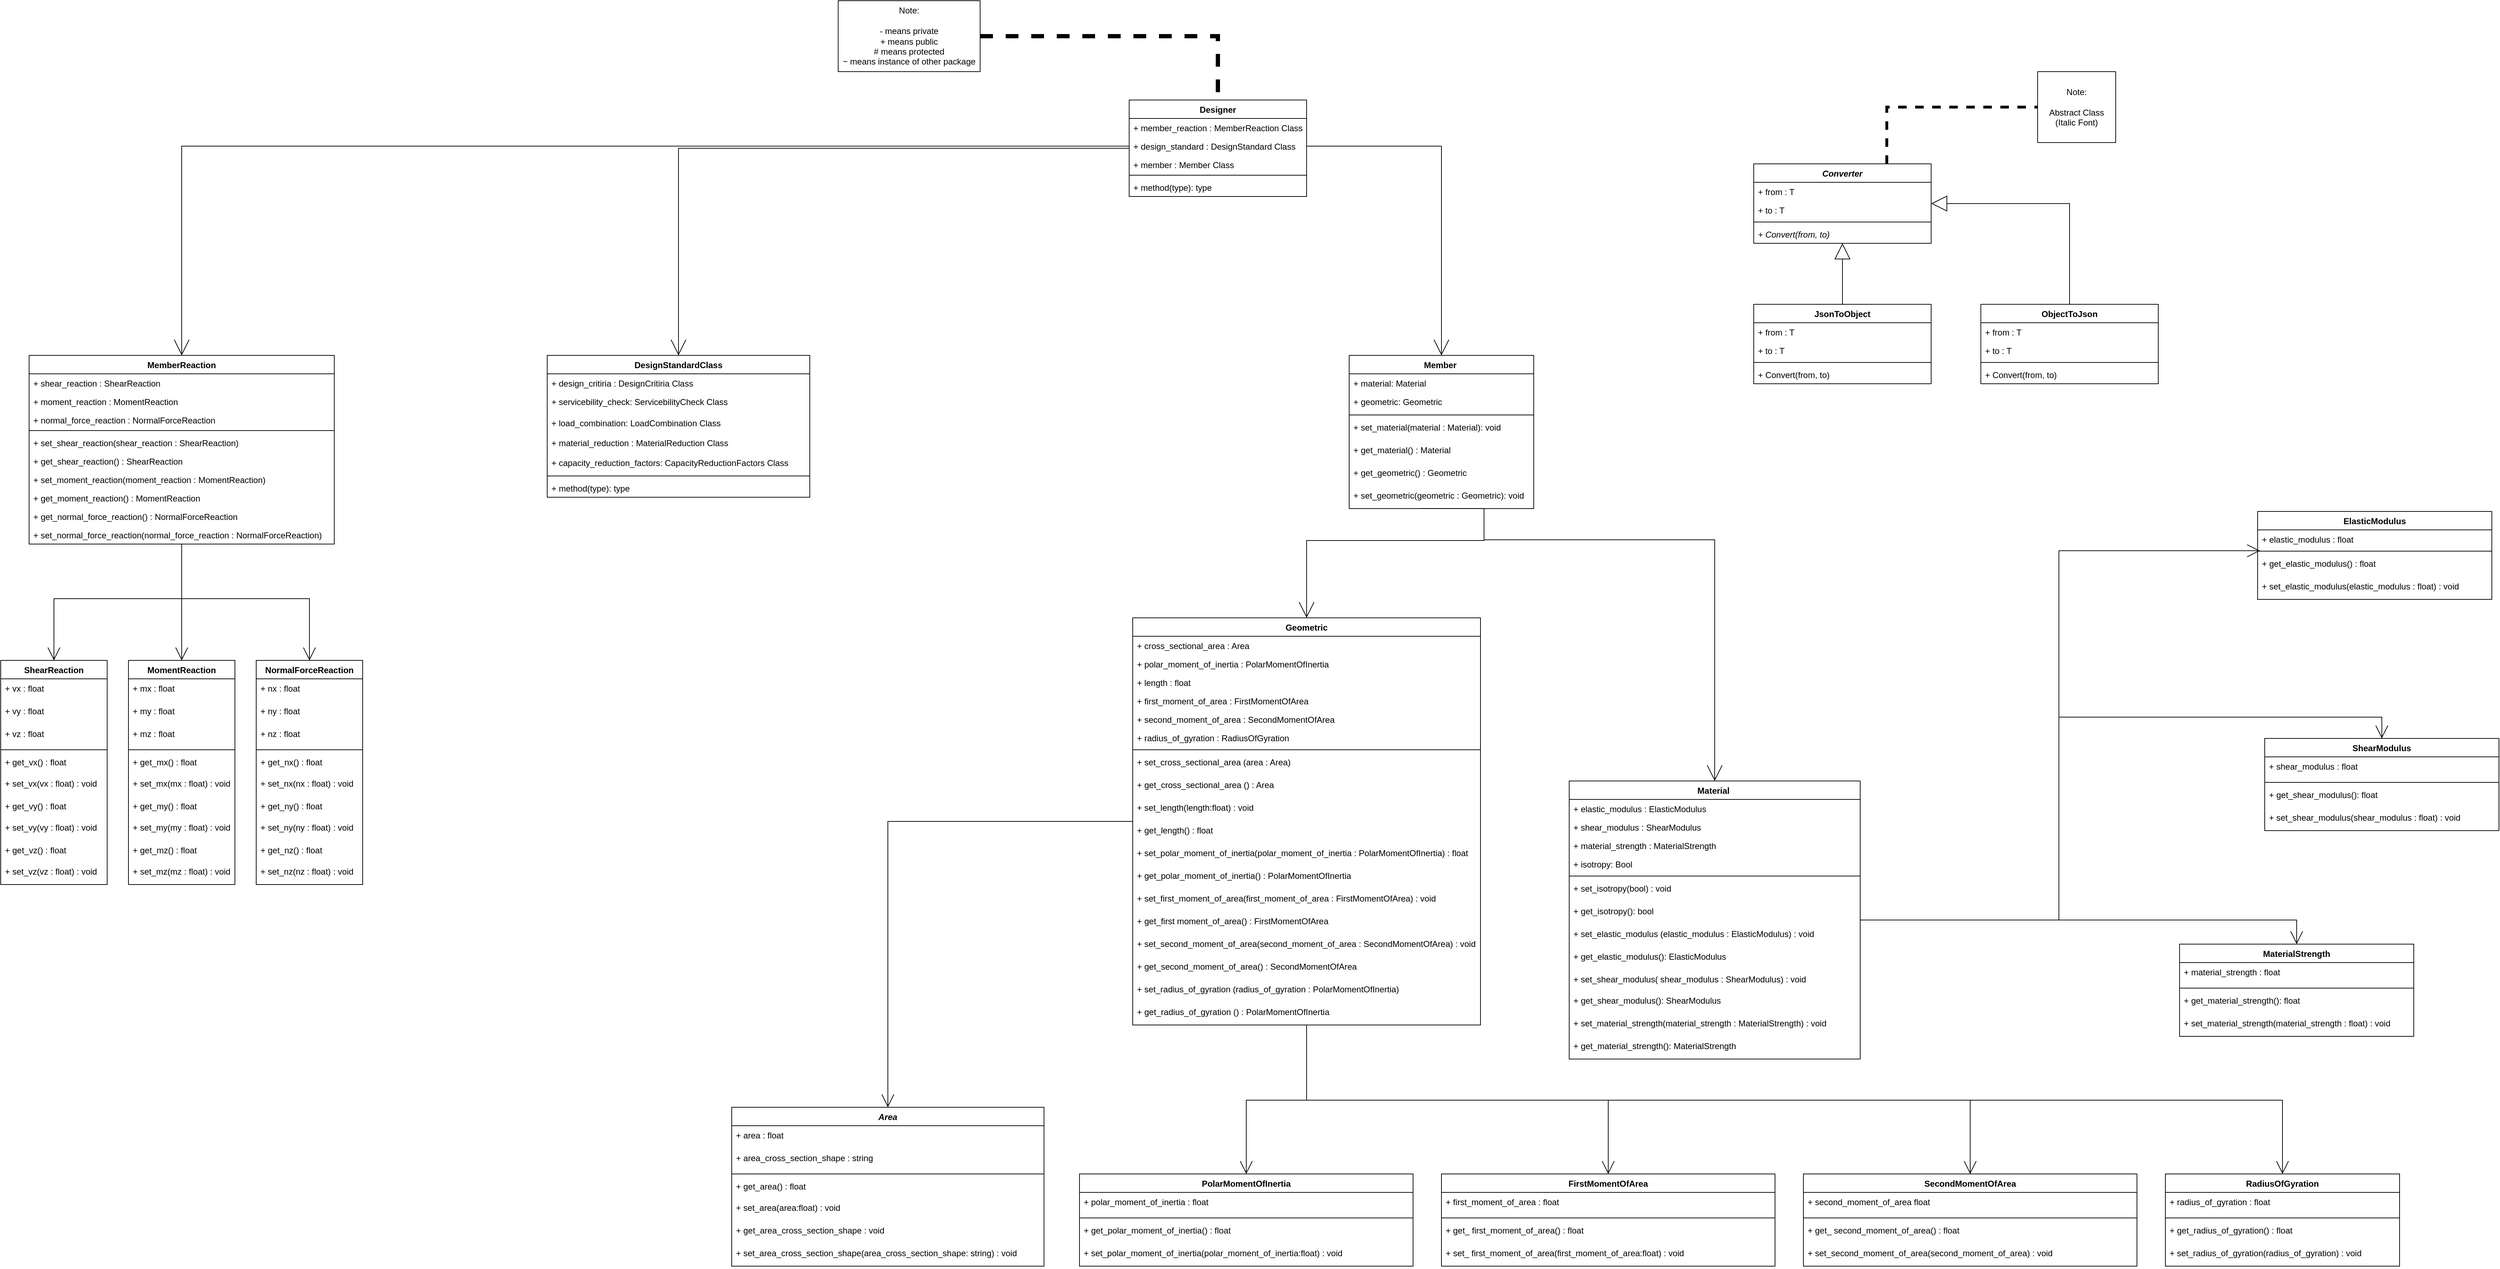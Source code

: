 <mxfile version="13.3.0" type="github">
  <diagram name="Page-1" id="c4acf3e9-155e-7222-9cf6-157b1a14988f">
    <mxGraphModel dx="2488" dy="484" grid="1" gridSize="10" guides="1" tooltips="1" connect="1" arrows="1" fold="1" page="1" pageScale="1" pageWidth="850" pageHeight="1100" background="#ffffff" math="0" shadow="0">
      <root>
        <mxCell id="0" />
        <mxCell id="1" parent="0" />
        <mxCell id="_zbEI8j1RnfakeMwb99n-57" value="&#xa;" style="text;strokeColor=none;fillColor=none;align=left;verticalAlign=top;spacingLeft=4;spacingRight=4;overflow=hidden;rotatable=0;points=[[0,0.5],[1,0.5]];portConstraint=eastwest;" parent="1" vertex="1">
          <mxGeometry x="1565" y="470" width="200" height="26" as="geometry" />
        </mxCell>
        <mxCell id="qBZ1eI56zBt9fNVnqdhr-16" value="" style="edgeStyle=orthogonalEdgeStyle;rounded=0;orthogonalLoop=1;jettySize=auto;html=1;endArrow=none;endFill=0;startArrow=block;startFill=0;startSize=20;" parent="1" source="qBZ1eI56zBt9fNVnqdhr-1" target="qBZ1eI56zBt9fNVnqdhr-11" edge="1">
          <mxGeometry relative="1" as="geometry" />
        </mxCell>
        <mxCell id="qBZ1eI56zBt9fNVnqdhr-25" value="" style="edgeStyle=orthogonalEdgeStyle;rounded=0;orthogonalLoop=1;jettySize=auto;html=1;startArrow=block;startFill=0;endArrow=none;endFill=0;startSize=20;" parent="1" source="qBZ1eI56zBt9fNVnqdhr-1" target="qBZ1eI56zBt9fNVnqdhr-20" edge="1">
          <mxGeometry relative="1" as="geometry" />
        </mxCell>
        <mxCell id="qBZ1eI56zBt9fNVnqdhr-1" value="Converter" style="swimlane;fontStyle=3;align=center;verticalAlign=top;childLayout=stackLayout;horizontal=1;startSize=26;horizontalStack=0;resizeParent=1;resizeParentMax=0;resizeLast=0;collapsible=1;marginBottom=0;" parent="1" vertex="1">
          <mxGeometry x="1330" y="260" width="250" height="112" as="geometry">
            <mxRectangle x="480" y="40" width="80" height="26" as="alternateBounds" />
          </mxGeometry>
        </mxCell>
        <mxCell id="qBZ1eI56zBt9fNVnqdhr-2" value="+ from : T" style="text;strokeColor=none;fillColor=none;align=left;verticalAlign=top;spacingLeft=4;spacingRight=4;overflow=hidden;rotatable=0;points=[[0,0.5],[1,0.5]];portConstraint=eastwest;" parent="qBZ1eI56zBt9fNVnqdhr-1" vertex="1">
          <mxGeometry y="26" width="250" height="26" as="geometry" />
        </mxCell>
        <mxCell id="qBZ1eI56zBt9fNVnqdhr-3" value="+ to : T&#xa;" style="text;strokeColor=none;fillColor=none;align=left;verticalAlign=top;spacingLeft=4;spacingRight=4;overflow=hidden;rotatable=0;points=[[0,0.5],[1,0.5]];portConstraint=eastwest;" parent="qBZ1eI56zBt9fNVnqdhr-1" vertex="1">
          <mxGeometry y="52" width="250" height="26" as="geometry" />
        </mxCell>
        <mxCell id="qBZ1eI56zBt9fNVnqdhr-5" value="" style="line;strokeWidth=1;fillColor=none;align=left;verticalAlign=middle;spacingTop=-1;spacingLeft=3;spacingRight=3;rotatable=0;labelPosition=right;points=[];portConstraint=eastwest;" parent="qBZ1eI56zBt9fNVnqdhr-1" vertex="1">
          <mxGeometry y="78" width="250" height="8" as="geometry" />
        </mxCell>
        <mxCell id="qBZ1eI56zBt9fNVnqdhr-6" value="+ Convert(from, to)" style="text;strokeColor=none;fillColor=none;align=left;verticalAlign=top;spacingLeft=4;spacingRight=4;overflow=hidden;rotatable=0;points=[[0,0.5],[1,0.5]];portConstraint=eastwest;fontStyle=2" parent="qBZ1eI56zBt9fNVnqdhr-1" vertex="1">
          <mxGeometry y="86" width="250" height="26" as="geometry" />
        </mxCell>
        <mxCell id="qBZ1eI56zBt9fNVnqdhr-11" value="JsonToObject" style="swimlane;fontStyle=1;align=center;verticalAlign=top;childLayout=stackLayout;horizontal=1;startSize=26;horizontalStack=0;resizeParent=1;resizeParentMax=0;resizeLast=0;collapsible=1;marginBottom=0;" parent="1" vertex="1">
          <mxGeometry x="1330" y="458" width="250" height="112" as="geometry">
            <mxRectangle x="480" y="40" width="80" height="26" as="alternateBounds" />
          </mxGeometry>
        </mxCell>
        <mxCell id="qBZ1eI56zBt9fNVnqdhr-12" value="+ from : T" style="text;strokeColor=none;fillColor=none;align=left;verticalAlign=top;spacingLeft=4;spacingRight=4;overflow=hidden;rotatable=0;points=[[0,0.5],[1,0.5]];portConstraint=eastwest;" parent="qBZ1eI56zBt9fNVnqdhr-11" vertex="1">
          <mxGeometry y="26" width="250" height="26" as="geometry" />
        </mxCell>
        <mxCell id="qBZ1eI56zBt9fNVnqdhr-13" value="+ to : T&#xa;" style="text;strokeColor=none;fillColor=none;align=left;verticalAlign=top;spacingLeft=4;spacingRight=4;overflow=hidden;rotatable=0;points=[[0,0.5],[1,0.5]];portConstraint=eastwest;" parent="qBZ1eI56zBt9fNVnqdhr-11" vertex="1">
          <mxGeometry y="52" width="250" height="26" as="geometry" />
        </mxCell>
        <mxCell id="qBZ1eI56zBt9fNVnqdhr-14" value="" style="line;strokeWidth=1;fillColor=none;align=left;verticalAlign=middle;spacingTop=-1;spacingLeft=3;spacingRight=3;rotatable=0;labelPosition=right;points=[];portConstraint=eastwest;" parent="qBZ1eI56zBt9fNVnqdhr-11" vertex="1">
          <mxGeometry y="78" width="250" height="8" as="geometry" />
        </mxCell>
        <mxCell id="qBZ1eI56zBt9fNVnqdhr-15" value="+ Convert(from, to)" style="text;strokeColor=none;fillColor=none;align=left;verticalAlign=top;spacingLeft=4;spacingRight=4;overflow=hidden;rotatable=0;points=[[0,0.5],[1,0.5]];portConstraint=eastwest;fontStyle=0" parent="qBZ1eI56zBt9fNVnqdhr-11" vertex="1">
          <mxGeometry y="86" width="250" height="26" as="geometry" />
        </mxCell>
        <mxCell id="qBZ1eI56zBt9fNVnqdhr-20" value="ObjectToJson" style="swimlane;fontStyle=1;align=center;verticalAlign=top;childLayout=stackLayout;horizontal=1;startSize=26;horizontalStack=0;resizeParent=1;resizeParentMax=0;resizeLast=0;collapsible=1;marginBottom=0;" parent="1" vertex="1">
          <mxGeometry x="1650" y="458" width="250" height="112" as="geometry">
            <mxRectangle x="480" y="40" width="80" height="26" as="alternateBounds" />
          </mxGeometry>
        </mxCell>
        <mxCell id="qBZ1eI56zBt9fNVnqdhr-21" value="+ from : T" style="text;strokeColor=none;fillColor=none;align=left;verticalAlign=top;spacingLeft=4;spacingRight=4;overflow=hidden;rotatable=0;points=[[0,0.5],[1,0.5]];portConstraint=eastwest;" parent="qBZ1eI56zBt9fNVnqdhr-20" vertex="1">
          <mxGeometry y="26" width="250" height="26" as="geometry" />
        </mxCell>
        <mxCell id="qBZ1eI56zBt9fNVnqdhr-22" value="+ to : T&#xa;" style="text;strokeColor=none;fillColor=none;align=left;verticalAlign=top;spacingLeft=4;spacingRight=4;overflow=hidden;rotatable=0;points=[[0,0.5],[1,0.5]];portConstraint=eastwest;" parent="qBZ1eI56zBt9fNVnqdhr-20" vertex="1">
          <mxGeometry y="52" width="250" height="26" as="geometry" />
        </mxCell>
        <mxCell id="qBZ1eI56zBt9fNVnqdhr-23" value="" style="line;strokeWidth=1;fillColor=none;align=left;verticalAlign=middle;spacingTop=-1;spacingLeft=3;spacingRight=3;rotatable=0;labelPosition=right;points=[];portConstraint=eastwest;" parent="qBZ1eI56zBt9fNVnqdhr-20" vertex="1">
          <mxGeometry y="78" width="250" height="8" as="geometry" />
        </mxCell>
        <mxCell id="qBZ1eI56zBt9fNVnqdhr-24" value="+ Convert(from, to)" style="text;strokeColor=none;fillColor=none;align=left;verticalAlign=top;spacingLeft=4;spacingRight=4;overflow=hidden;rotatable=0;points=[[0,0.5],[1,0.5]];portConstraint=eastwest;fontStyle=0" parent="qBZ1eI56zBt9fNVnqdhr-20" vertex="1">
          <mxGeometry y="86" width="250" height="26" as="geometry" />
        </mxCell>
        <mxCell id="qBZ1eI56zBt9fNVnqdhr-7" value="Note:&lt;br&gt;&lt;br&gt;Abstract Class (Italic Font)" style="shape=note;whiteSpace=wrap;html=1;backgroundOutline=1;darkOpacity=0.05;size=0;" parent="1" vertex="1">
          <mxGeometry x="1730" y="130" width="110" height="100" as="geometry" />
        </mxCell>
        <mxCell id="qBZ1eI56zBt9fNVnqdhr-10" style="edgeStyle=orthogonalEdgeStyle;rounded=0;orthogonalLoop=1;jettySize=auto;html=1;entryX=0;entryY=0.5;entryDx=0;entryDy=0;entryPerimeter=0;exitX=0.75;exitY=0;exitDx=0;exitDy=0;startArrow=none;startFill=0;endArrow=none;endFill=0;startSize=1;strokeColor=#000000;dashed=1;endSize=1;strokeWidth=4;" parent="1" source="qBZ1eI56zBt9fNVnqdhr-1" target="qBZ1eI56zBt9fNVnqdhr-7" edge="1">
          <mxGeometry relative="1" as="geometry">
            <Array as="points">
              <mxPoint x="1518" y="180" />
              <mxPoint x="1710" y="180" />
            </Array>
          </mxGeometry>
        </mxCell>
        <mxCell id="qBZ1eI56zBt9fNVnqdhr-52" style="edgeStyle=orthogonalEdgeStyle;rounded=0;orthogonalLoop=1;jettySize=auto;html=1;exitX=0.5;exitY=1;exitDx=0;exitDy=0;entryX=0.5;entryY=0;entryDx=0;entryDy=0;startArrow=none;startFill=0;endArrow=open;endFill=0;endSize=20;" parent="1" source="_zbEI8j1RnfakeMwb99n-30" target="_zbEI8j1RnfakeMwb99n-40" edge="1">
          <mxGeometry relative="1" as="geometry">
            <Array as="points">
              <mxPoint x="950" y="746" />
              <mxPoint x="950" y="790" />
              <mxPoint x="1275" y="790" />
            </Array>
          </mxGeometry>
        </mxCell>
        <mxCell id="qBZ1eI56zBt9fNVnqdhr-53" style="edgeStyle=orthogonalEdgeStyle;rounded=0;orthogonalLoop=1;jettySize=auto;html=1;exitX=0.384;exitY=0.996;exitDx=0;exitDy=0;startArrow=none;startFill=0;endArrow=open;endFill=0;endSize=20;exitPerimeter=0;" parent="1" source="VRvT_82TDjzZKGFFMCo5-50" target="_zbEI8j1RnfakeMwb99n-51" edge="1">
          <mxGeometry relative="1" as="geometry">
            <Array as="points">
              <mxPoint x="950" y="746" />
              <mxPoint x="950" y="791" />
              <mxPoint x="700" y="791" />
            </Array>
          </mxGeometry>
        </mxCell>
        <mxCell id="qBZ1eI56zBt9fNVnqdhr-49" style="edgeStyle=orthogonalEdgeStyle;rounded=0;orthogonalLoop=1;jettySize=auto;html=1;entryX=0.5;entryY=0;entryDx=0;entryDy=0;startArrow=none;startFill=0;endArrow=open;endFill=0;endSize=20;" parent="1" target="_zbEI8j1RnfakeMwb99n-69" edge="1">
          <mxGeometry relative="1" as="geometry">
            <mxPoint x="450" y="238" as="sourcePoint" />
            <Array as="points">
              <mxPoint x="-185" y="238" />
            </Array>
          </mxGeometry>
        </mxCell>
        <mxCell id="SzBSRjnE7hd-IW8ygLib-5" value="Designer" style="swimlane;fontStyle=1;align=center;verticalAlign=top;childLayout=stackLayout;horizontal=1;startSize=26;horizontalStack=0;resizeParent=1;resizeParentMax=0;resizeLast=0;collapsible=1;marginBottom=0;" parent="1" vertex="1">
          <mxGeometry x="450" y="170" width="250" height="136" as="geometry">
            <mxRectangle x="480" y="40" width="80" height="26" as="alternateBounds" />
          </mxGeometry>
        </mxCell>
        <mxCell id="SzBSRjnE7hd-IW8ygLib-6" value="+ member_reaction : MemberReaction Class" style="text;strokeColor=none;fillColor=none;align=left;verticalAlign=top;spacingLeft=4;spacingRight=4;overflow=hidden;rotatable=0;points=[[0,0.5],[1,0.5]];portConstraint=eastwest;" parent="SzBSRjnE7hd-IW8ygLib-5" vertex="1">
          <mxGeometry y="26" width="250" height="26" as="geometry" />
        </mxCell>
        <mxCell id="SzBSRjnE7hd-IW8ygLib-7" value="+ design_standard : DesignStandard Class&#xa;" style="text;strokeColor=none;fillColor=none;align=left;verticalAlign=top;spacingLeft=4;spacingRight=4;overflow=hidden;rotatable=0;points=[[0,0.5],[1,0.5]];portConstraint=eastwest;" parent="SzBSRjnE7hd-IW8ygLib-5" vertex="1">
          <mxGeometry y="52" width="250" height="26" as="geometry" />
        </mxCell>
        <mxCell id="SzBSRjnE7hd-IW8ygLib-8" value="+ member : Member Class&#xa;" style="text;strokeColor=none;fillColor=none;align=left;verticalAlign=top;spacingLeft=4;spacingRight=4;overflow=hidden;rotatable=0;points=[[0,0.5],[1,0.5]];portConstraint=eastwest;" parent="SzBSRjnE7hd-IW8ygLib-5" vertex="1">
          <mxGeometry y="78" width="250" height="24" as="geometry" />
        </mxCell>
        <mxCell id="SzBSRjnE7hd-IW8ygLib-9" value="" style="line;strokeWidth=1;fillColor=none;align=left;verticalAlign=middle;spacingTop=-1;spacingLeft=3;spacingRight=3;rotatable=0;labelPosition=right;points=[];portConstraint=eastwest;" parent="SzBSRjnE7hd-IW8ygLib-5" vertex="1">
          <mxGeometry y="102" width="250" height="8" as="geometry" />
        </mxCell>
        <mxCell id="SzBSRjnE7hd-IW8ygLib-10" value="+ method(type): type" style="text;strokeColor=none;fillColor=none;align=left;verticalAlign=top;spacingLeft=4;spacingRight=4;overflow=hidden;rotatable=0;points=[[0,0.5],[1,0.5]];portConstraint=eastwest;" parent="SzBSRjnE7hd-IW8ygLib-5" vertex="1">
          <mxGeometry y="110" width="250" height="26" as="geometry" />
        </mxCell>
        <mxCell id="qBZ1eI56zBt9fNVnqdhr-51" style="edgeStyle=orthogonalEdgeStyle;rounded=0;orthogonalLoop=1;jettySize=auto;html=1;exitX=0;exitY=0.5;exitDx=0;exitDy=0;entryX=0.5;entryY=0;entryDx=0;entryDy=0;startArrow=none;startFill=0;endArrow=open;endFill=0;endSize=20;" parent="1" source="SzBSRjnE7hd-IW8ygLib-7" target="_zbEI8j1RnfakeMwb99n-64" edge="1">
          <mxGeometry relative="1" as="geometry" />
        </mxCell>
        <mxCell id="qBZ1eI56zBt9fNVnqdhr-55" style="edgeStyle=orthogonalEdgeStyle;rounded=0;orthogonalLoop=1;jettySize=auto;html=1;exitX=1;exitY=0.5;exitDx=0;exitDy=0;entryX=0.5;entryY=0;entryDx=0;entryDy=0;startArrow=none;startFill=0;endArrow=open;endFill=0;endSize=20;" parent="1" source="SzBSRjnE7hd-IW8ygLib-7" target="_zbEI8j1RnfakeMwb99n-30" edge="1">
          <mxGeometry relative="1" as="geometry" />
        </mxCell>
        <mxCell id="Kn86qIgBI510Nvri95tI-11" style="edgeStyle=orthogonalEdgeStyle;rounded=0;orthogonalLoop=1;jettySize=auto;html=1;startArrow=none;startFill=0;startSize=1;endArrow=open;endFill=0;endSize=16;strokeColor=#000000;strokeWidth=1;" parent="1" source="_zbEI8j1RnfakeMwb99n-51" target="Kn86qIgBI510Nvri95tI-1" edge="1">
          <mxGeometry relative="1" as="geometry" />
        </mxCell>
        <mxCell id="Kn86qIgBI510Nvri95tI-23" style="edgeStyle=orthogonalEdgeStyle;rounded=0;orthogonalLoop=1;jettySize=auto;html=1;entryX=0.5;entryY=0;entryDx=0;entryDy=0;startArrow=none;startFill=0;startSize=16;endArrow=none;endFill=0;endSize=1;strokeColor=#000000;strokeWidth=6;dashed=1;" parent="1" source="Kn86qIgBI510Nvri95tI-8" target="SzBSRjnE7hd-IW8ygLib-5" edge="1">
          <mxGeometry relative="1" as="geometry" />
        </mxCell>
        <mxCell id="Kn86qIgBI510Nvri95tI-8" value="Note:&lt;br&gt;&lt;br&gt;- means private&lt;br&gt;+ means public&lt;br&gt;# means protected&lt;br&gt;~ means instance of other package" style="shape=note;whiteSpace=wrap;html=1;backgroundOutline=1;darkOpacity=0.05;size=0;" parent="1" vertex="1">
          <mxGeometry x="40" y="30" width="200" height="100" as="geometry" />
        </mxCell>
        <mxCell id="Kn86qIgBI510Nvri95tI-1" value="Area" style="swimlane;fontStyle=3;align=center;verticalAlign=top;childLayout=stackLayout;horizontal=1;startSize=26;horizontalStack=0;resizeParent=1;resizeParentMax=0;resizeLast=0;collapsible=1;marginBottom=0;" parent="1" vertex="1">
          <mxGeometry x="-110" y="1590" width="440" height="224" as="geometry">
            <mxRectangle x="40" y="40" width="80" height="26" as="alternateBounds" />
          </mxGeometry>
        </mxCell>
        <mxCell id="Kn86qIgBI510Nvri95tI-18" value="+ area : float" style="text;strokeColor=none;fillColor=none;align=left;verticalAlign=top;spacingLeft=4;spacingRight=4;overflow=hidden;rotatable=0;points=[[0,0.5],[1,0.5]];portConstraint=eastwest;fontStyle=0" parent="Kn86qIgBI510Nvri95tI-1" vertex="1">
          <mxGeometry y="26" width="440" height="32" as="geometry" />
        </mxCell>
        <mxCell id="Wy_2rXoVXOhPTznqFdI5-6" value="+ area_cross_section_shape : string" style="text;strokeColor=none;fillColor=none;align=left;verticalAlign=top;spacingLeft=4;spacingRight=4;overflow=hidden;rotatable=0;points=[[0,0.5],[1,0.5]];portConstraint=eastwest;fontStyle=0" vertex="1" parent="Kn86qIgBI510Nvri95tI-1">
          <mxGeometry y="58" width="440" height="32" as="geometry" />
        </mxCell>
        <mxCell id="Kn86qIgBI510Nvri95tI-4" value="" style="line;strokeWidth=1;fillColor=none;align=left;verticalAlign=middle;spacingTop=-1;spacingLeft=3;spacingRight=3;rotatable=0;labelPosition=right;points=[];portConstraint=eastwest;" parent="Kn86qIgBI510Nvri95tI-1" vertex="1">
          <mxGeometry y="90" width="440" height="8" as="geometry" />
        </mxCell>
        <mxCell id="Kn86qIgBI510Nvri95tI-5" value="+ get_area() : float" style="text;strokeColor=none;fillColor=none;align=left;verticalAlign=top;spacingLeft=4;spacingRight=4;overflow=hidden;rotatable=0;points=[[0,0.5],[1,0.5]];portConstraint=eastwest;fontStyle=0" parent="Kn86qIgBI510Nvri95tI-1" vertex="1">
          <mxGeometry y="98" width="440" height="30" as="geometry" />
        </mxCell>
        <mxCell id="Kn86qIgBI510Nvri95tI-7" value="+ set_area(area:float) : void" style="text;strokeColor=none;fillColor=none;align=left;verticalAlign=top;spacingLeft=4;spacingRight=4;overflow=hidden;rotatable=0;points=[[0,0.5],[1,0.5]];portConstraint=eastwest;fontStyle=0" parent="Kn86qIgBI510Nvri95tI-1" vertex="1">
          <mxGeometry y="128" width="440" height="32" as="geometry" />
        </mxCell>
        <mxCell id="Wy_2rXoVXOhPTznqFdI5-7" value="+ get_area_cross_section_shape : void" style="text;strokeColor=none;fillColor=none;align=left;verticalAlign=top;spacingLeft=4;spacingRight=4;overflow=hidden;rotatable=0;points=[[0,0.5],[1,0.5]];portConstraint=eastwest;fontStyle=0" vertex="1" parent="Kn86qIgBI510Nvri95tI-1">
          <mxGeometry y="160" width="440" height="32" as="geometry" />
        </mxCell>
        <mxCell id="Wy_2rXoVXOhPTznqFdI5-9" value="+ set_area_cross_section_shape(area_cross_section_shape: string) : void" style="text;strokeColor=none;fillColor=none;align=left;verticalAlign=top;spacingLeft=4;spacingRight=4;overflow=hidden;rotatable=0;points=[[0,0.5],[1,0.5]];portConstraint=eastwest;fontStyle=0" vertex="1" parent="Kn86qIgBI510Nvri95tI-1">
          <mxGeometry y="192" width="440" height="32" as="geometry" />
        </mxCell>
        <mxCell id="VRvT_82TDjzZKGFFMCo5-11" style="edgeStyle=orthogonalEdgeStyle;rounded=0;orthogonalLoop=1;jettySize=auto;html=1;entryX=0.5;entryY=0;entryDx=0;entryDy=0;endArrow=open;endFill=0;endSize=16;strokeWidth=1;" edge="1" parent="1" source="_zbEI8j1RnfakeMwb99n-51" target="Kn86qIgBI510Nvri95tI-14">
          <mxGeometry relative="1" as="geometry">
            <Array as="points">
              <mxPoint x="700" y="1580" />
              <mxPoint x="615" y="1580" />
            </Array>
          </mxGeometry>
        </mxCell>
        <mxCell id="VRvT_82TDjzZKGFFMCo5-12" style="edgeStyle=orthogonalEdgeStyle;rounded=0;orthogonalLoop=1;jettySize=auto;html=1;entryX=0.5;entryY=0;entryDx=0;entryDy=0;endArrow=open;endFill=0;endSize=16;strokeWidth=1;" edge="1" parent="1" source="_zbEI8j1RnfakeMwb99n-51" target="Kn86qIgBI510Nvri95tI-25">
          <mxGeometry relative="1" as="geometry">
            <Array as="points">
              <mxPoint x="700" y="1580" />
              <mxPoint x="1125" y="1580" />
            </Array>
          </mxGeometry>
        </mxCell>
        <mxCell id="VRvT_82TDjzZKGFFMCo5-13" style="edgeStyle=orthogonalEdgeStyle;rounded=0;orthogonalLoop=1;jettySize=auto;html=1;entryX=0.5;entryY=0;entryDx=0;entryDy=0;endArrow=open;endFill=0;endSize=16;strokeWidth=1;" edge="1" parent="1" source="_zbEI8j1RnfakeMwb99n-51" target="Kn86qIgBI510Nvri95tI-30">
          <mxGeometry relative="1" as="geometry">
            <Array as="points">
              <mxPoint x="700" y="1580" />
              <mxPoint x="1635" y="1580" />
            </Array>
          </mxGeometry>
        </mxCell>
        <mxCell id="VRvT_82TDjzZKGFFMCo5-14" style="edgeStyle=orthogonalEdgeStyle;rounded=0;orthogonalLoop=1;jettySize=auto;html=1;entryX=0.5;entryY=0;entryDx=0;entryDy=0;endArrow=open;endFill=0;endSize=16;strokeWidth=1;" edge="1" parent="1" source="_zbEI8j1RnfakeMwb99n-51" target="Kn86qIgBI510Nvri95tI-40">
          <mxGeometry relative="1" as="geometry">
            <Array as="points">
              <mxPoint x="700" y="1580" />
              <mxPoint x="2075" y="1580" />
            </Array>
          </mxGeometry>
        </mxCell>
        <mxCell id="_zbEI8j1RnfakeMwb99n-51" value="Geometric" style="swimlane;fontStyle=1;align=center;verticalAlign=top;childLayout=stackLayout;horizontal=1;startSize=26;horizontalStack=0;resizeParent=1;resizeParentMax=0;resizeLast=0;collapsible=1;marginBottom=0;" parent="1" vertex="1">
          <mxGeometry x="455" y="900" width="490" height="574" as="geometry">
            <mxRectangle x="40" y="359" width="90" height="26" as="alternateBounds" />
          </mxGeometry>
        </mxCell>
        <mxCell id="_zbEI8j1RnfakeMwb99n-52" value="+ cross_sectional_area : Area" style="text;strokeColor=none;fillColor=none;align=left;verticalAlign=top;spacingLeft=4;spacingRight=4;overflow=hidden;rotatable=0;points=[[0,0.5],[1,0.5]];portConstraint=eastwest;" parent="_zbEI8j1RnfakeMwb99n-51" vertex="1">
          <mxGeometry y="26" width="490" height="26" as="geometry" />
        </mxCell>
        <mxCell id="_zbEI8j1RnfakeMwb99n-53" value="+ polar_moment_of_inertia : PolarMomentOfInertia&#xa;" style="text;strokeColor=none;fillColor=none;align=left;verticalAlign=top;spacingLeft=4;spacingRight=4;overflow=hidden;rotatable=0;points=[[0,0.5],[1,0.5]];portConstraint=eastwest;" parent="_zbEI8j1RnfakeMwb99n-51" vertex="1">
          <mxGeometry y="52" width="490" height="26" as="geometry" />
        </mxCell>
        <mxCell id="_zbEI8j1RnfakeMwb99n-54" value="+ length : float" style="text;strokeColor=none;fillColor=none;align=left;verticalAlign=top;spacingLeft=4;spacingRight=4;overflow=hidden;rotatable=0;points=[[0,0.5],[1,0.5]];portConstraint=eastwest;" parent="_zbEI8j1RnfakeMwb99n-51" vertex="1">
          <mxGeometry y="78" width="490" height="26" as="geometry" />
        </mxCell>
        <mxCell id="_zbEI8j1RnfakeMwb99n-55" value="+ first_moment_of_area : FirstMomentOfArea  " style="text;strokeColor=none;fillColor=none;align=left;verticalAlign=top;spacingLeft=4;spacingRight=4;overflow=hidden;rotatable=0;points=[[0,0.5],[1,0.5]];portConstraint=eastwest;" parent="_zbEI8j1RnfakeMwb99n-51" vertex="1">
          <mxGeometry y="104" width="490" height="26" as="geometry" />
        </mxCell>
        <mxCell id="_zbEI8j1RnfakeMwb99n-59" value="+ second_moment_of_area : SecondMomentOfArea" style="text;strokeColor=none;fillColor=none;align=left;verticalAlign=top;spacingLeft=4;spacingRight=4;overflow=hidden;rotatable=0;points=[[0,0.5],[1,0.5]];portConstraint=eastwest;" parent="_zbEI8j1RnfakeMwb99n-51" vertex="1">
          <mxGeometry y="130" width="490" height="26" as="geometry" />
        </mxCell>
        <mxCell id="_zbEI8j1RnfakeMwb99n-63" value="+ radius_of_gyration : RadiusOfGyration" style="text;strokeColor=none;fillColor=none;align=left;verticalAlign=top;spacingLeft=4;spacingRight=4;overflow=hidden;rotatable=0;points=[[0,0.5],[1,0.5]];portConstraint=eastwest;" parent="_zbEI8j1RnfakeMwb99n-51" vertex="1">
          <mxGeometry y="156" width="490" height="26" as="geometry" />
        </mxCell>
        <mxCell id="Wy_2rXoVXOhPTznqFdI5-10" value="" style="line;strokeWidth=1;fillColor=none;align=left;verticalAlign=middle;spacingTop=-1;spacingLeft=3;spacingRight=3;rotatable=0;labelPosition=right;points=[];portConstraint=eastwest;" vertex="1" parent="_zbEI8j1RnfakeMwb99n-51">
          <mxGeometry y="182" width="490" height="8" as="geometry" />
        </mxCell>
        <mxCell id="Wy_2rXoVXOhPTznqFdI5-12" value="+ set_cross_sectional_area (area : Area) " style="text;strokeColor=none;fillColor=none;align=left;verticalAlign=top;spacingLeft=4;spacingRight=4;overflow=hidden;rotatable=0;points=[[0,0.5],[1,0.5]];portConstraint=eastwest;fontStyle=0" vertex="1" parent="_zbEI8j1RnfakeMwb99n-51">
          <mxGeometry y="190" width="490" height="32" as="geometry" />
        </mxCell>
        <mxCell id="Wy_2rXoVXOhPTznqFdI5-11" value="+ get_cross_sectional_area () : Area" style="text;strokeColor=none;fillColor=none;align=left;verticalAlign=top;spacingLeft=4;spacingRight=4;overflow=hidden;rotatable=0;points=[[0,0.5],[1,0.5]];portConstraint=eastwest;fontStyle=0" vertex="1" parent="_zbEI8j1RnfakeMwb99n-51">
          <mxGeometry y="222" width="490" height="32" as="geometry" />
        </mxCell>
        <mxCell id="Wy_2rXoVXOhPTznqFdI5-28" value="+ set_length(length:float) : void" style="text;strokeColor=none;fillColor=none;align=left;verticalAlign=top;spacingLeft=4;spacingRight=4;overflow=hidden;rotatable=0;points=[[0,0.5],[1,0.5]];portConstraint=eastwest;fontStyle=0" vertex="1" parent="_zbEI8j1RnfakeMwb99n-51">
          <mxGeometry y="254" width="490" height="32" as="geometry" />
        </mxCell>
        <mxCell id="Wy_2rXoVXOhPTznqFdI5-13" value="+ get_length() : float" style="text;strokeColor=none;fillColor=none;align=left;verticalAlign=top;spacingLeft=4;spacingRight=4;overflow=hidden;rotatable=0;points=[[0,0.5],[1,0.5]];portConstraint=eastwest;fontStyle=0" vertex="1" parent="_zbEI8j1RnfakeMwb99n-51">
          <mxGeometry y="286" width="490" height="32" as="geometry" />
        </mxCell>
        <mxCell id="Wy_2rXoVXOhPTznqFdI5-27" value="+ set_polar_moment_of_inertia(polar_moment_of_inertia : PolarMomentOfInertia) : float" style="text;strokeColor=none;fillColor=none;align=left;verticalAlign=top;spacingLeft=4;spacingRight=4;overflow=hidden;rotatable=0;points=[[0,0.5],[1,0.5]];portConstraint=eastwest;fontStyle=0" vertex="1" parent="_zbEI8j1RnfakeMwb99n-51">
          <mxGeometry y="318" width="490" height="32" as="geometry" />
        </mxCell>
        <mxCell id="Wy_2rXoVXOhPTznqFdI5-29" value="+ get_polar_moment_of_inertia() : PolarMomentOfInertia" style="text;strokeColor=none;fillColor=none;align=left;verticalAlign=top;spacingLeft=4;spacingRight=4;overflow=hidden;rotatable=0;points=[[0,0.5],[1,0.5]];portConstraint=eastwest;fontStyle=0" vertex="1" parent="_zbEI8j1RnfakeMwb99n-51">
          <mxGeometry y="350" width="490" height="32" as="geometry" />
        </mxCell>
        <mxCell id="Wy_2rXoVXOhPTznqFdI5-30" value="+ set_first_moment_of_area(first_moment_of_area : FirstMomentOfArea) : void" style="text;strokeColor=none;fillColor=none;align=left;verticalAlign=top;spacingLeft=4;spacingRight=4;overflow=hidden;rotatable=0;points=[[0,0.5],[1,0.5]];portConstraint=eastwest;fontStyle=0" vertex="1" parent="_zbEI8j1RnfakeMwb99n-51">
          <mxGeometry y="382" width="490" height="32" as="geometry" />
        </mxCell>
        <mxCell id="Wy_2rXoVXOhPTznqFdI5-31" value="+ get_first moment_of_area() : FirstMomentOfArea" style="text;strokeColor=none;fillColor=none;align=left;verticalAlign=top;spacingLeft=4;spacingRight=4;overflow=hidden;rotatable=0;points=[[0,0.5],[1,0.5]];portConstraint=eastwest;fontStyle=0" vertex="1" parent="_zbEI8j1RnfakeMwb99n-51">
          <mxGeometry y="414" width="490" height="32" as="geometry" />
        </mxCell>
        <mxCell id="VRvT_82TDjzZKGFFMCo5-4" value="+ set_second_moment_of_area(second_moment_of_area : SecondMomentOfArea) : void" style="text;strokeColor=none;fillColor=none;align=left;verticalAlign=top;spacingLeft=4;spacingRight=4;overflow=hidden;rotatable=0;points=[[0,0.5],[1,0.5]];portConstraint=eastwest;fontStyle=0" vertex="1" parent="_zbEI8j1RnfakeMwb99n-51">
          <mxGeometry y="446" width="490" height="32" as="geometry" />
        </mxCell>
        <mxCell id="VRvT_82TDjzZKGFFMCo5-3" value="+ get_second_moment_of_area() : SecondMomentOfArea" style="text;strokeColor=none;fillColor=none;align=left;verticalAlign=top;spacingLeft=4;spacingRight=4;overflow=hidden;rotatable=0;points=[[0,0.5],[1,0.5]];portConstraint=eastwest;fontStyle=0" vertex="1" parent="_zbEI8j1RnfakeMwb99n-51">
          <mxGeometry y="478" width="490" height="32" as="geometry" />
        </mxCell>
        <mxCell id="VRvT_82TDjzZKGFFMCo5-10" value="+ set_radius_of_gyration (radius_of_gyration : PolarMomentOfInertia) " style="text;strokeColor=none;fillColor=none;align=left;verticalAlign=top;spacingLeft=4;spacingRight=4;overflow=hidden;rotatable=0;points=[[0,0.5],[1,0.5]];portConstraint=eastwest;fontStyle=0" vertex="1" parent="_zbEI8j1RnfakeMwb99n-51">
          <mxGeometry y="510" width="490" height="32" as="geometry" />
        </mxCell>
        <mxCell id="VRvT_82TDjzZKGFFMCo5-9" value="+ get_radius_of_gyration () : PolarMomentOfInertia" style="text;strokeColor=none;fillColor=none;align=left;verticalAlign=top;spacingLeft=4;spacingRight=4;overflow=hidden;rotatable=0;points=[[0,0.5],[1,0.5]];portConstraint=eastwest;fontStyle=0" vertex="1" parent="_zbEI8j1RnfakeMwb99n-51">
          <mxGeometry y="542" width="490" height="32" as="geometry" />
        </mxCell>
        <mxCell id="VRvT_82TDjzZKGFFMCo5-20" style="edgeStyle=orthogonalEdgeStyle;rounded=0;orthogonalLoop=1;jettySize=auto;html=1;entryX=0.01;entryY=0.429;entryDx=0;entryDy=0;entryPerimeter=0;endArrow=open;endFill=0;endSize=16;strokeWidth=1;" edge="1" parent="1" source="_zbEI8j1RnfakeMwb99n-40" target="VRvT_82TDjzZKGFFMCo5-17">
          <mxGeometry relative="1" as="geometry">
            <Array as="points">
              <mxPoint x="1760" y="1326" />
              <mxPoint x="1760" y="805" />
            </Array>
          </mxGeometry>
        </mxCell>
        <mxCell id="VRvT_82TDjzZKGFFMCo5-36" style="edgeStyle=orthogonalEdgeStyle;rounded=0;orthogonalLoop=1;jettySize=auto;html=1;entryX=0.5;entryY=0;entryDx=0;entryDy=0;endArrow=open;endFill=0;endSize=16;strokeWidth=1;" edge="1" parent="1" source="_zbEI8j1RnfakeMwb99n-40" target="VRvT_82TDjzZKGFFMCo5-27">
          <mxGeometry relative="1" as="geometry" />
        </mxCell>
        <mxCell id="VRvT_82TDjzZKGFFMCo5-37" style="edgeStyle=orthogonalEdgeStyle;rounded=0;orthogonalLoop=1;jettySize=auto;html=1;entryX=0.5;entryY=0;entryDx=0;entryDy=0;endArrow=open;endFill=0;endSize=16;strokeWidth=1;" edge="1" parent="1" source="_zbEI8j1RnfakeMwb99n-40" target="VRvT_82TDjzZKGFFMCo5-21">
          <mxGeometry relative="1" as="geometry" />
        </mxCell>
        <mxCell id="VRvT_82TDjzZKGFFMCo5-15" value="ElasticModulus" style="swimlane;fontStyle=1;align=center;verticalAlign=top;childLayout=stackLayout;horizontal=1;startSize=26;horizontalStack=0;resizeParent=1;resizeParentMax=0;resizeLast=0;collapsible=1;marginBottom=0;" vertex="1" parent="1">
          <mxGeometry x="2040" y="750" width="330" height="124" as="geometry">
            <mxRectangle x="40" y="40" width="80" height="26" as="alternateBounds" />
          </mxGeometry>
        </mxCell>
        <mxCell id="VRvT_82TDjzZKGFFMCo5-41" value="+ elastic_modulus : float" style="text;strokeColor=none;fillColor=none;align=left;verticalAlign=top;spacingLeft=4;spacingRight=4;overflow=hidden;rotatable=0;points=[[0,0.5],[1,0.5]];portConstraint=eastwest;" vertex="1" parent="VRvT_82TDjzZKGFFMCo5-15">
          <mxGeometry y="26" width="330" height="26" as="geometry" />
        </mxCell>
        <mxCell id="VRvT_82TDjzZKGFFMCo5-17" value="" style="line;strokeWidth=1;fillColor=none;align=left;verticalAlign=middle;spacingTop=-1;spacingLeft=3;spacingRight=3;rotatable=0;labelPosition=right;points=[];portConstraint=eastwest;" vertex="1" parent="VRvT_82TDjzZKGFFMCo5-15">
          <mxGeometry y="52" width="330" height="8" as="geometry" />
        </mxCell>
        <mxCell id="VRvT_82TDjzZKGFFMCo5-18" value="+ get_elastic_modulus() : float" style="text;strokeColor=none;fillColor=none;align=left;verticalAlign=top;spacingLeft=4;spacingRight=4;overflow=hidden;rotatable=0;points=[[0,0.5],[1,0.5]];portConstraint=eastwest;fontStyle=0" vertex="1" parent="VRvT_82TDjzZKGFFMCo5-15">
          <mxGeometry y="60" width="330" height="32" as="geometry" />
        </mxCell>
        <mxCell id="VRvT_82TDjzZKGFFMCo5-19" value="+ set_elastic_modulus(elastic_modulus : float) : void" style="text;strokeColor=none;fillColor=none;align=left;verticalAlign=top;spacingLeft=4;spacingRight=4;overflow=hidden;rotatable=0;points=[[0,0.5],[1,0.5]];portConstraint=eastwest;fontStyle=0" vertex="1" parent="VRvT_82TDjzZKGFFMCo5-15">
          <mxGeometry y="92" width="330" height="32" as="geometry" />
        </mxCell>
        <mxCell id="Kn86qIgBI510Nvri95tI-25" value="FirstMomentOfArea" style="swimlane;fontStyle=1;align=center;verticalAlign=top;childLayout=stackLayout;horizontal=1;startSize=26;horizontalStack=0;resizeParent=1;resizeParentMax=0;resizeLast=0;collapsible=1;marginBottom=0;" parent="1" vertex="1">
          <mxGeometry x="890" y="1684" width="470" height="130" as="geometry">
            <mxRectangle x="40" y="40" width="80" height="26" as="alternateBounds" />
          </mxGeometry>
        </mxCell>
        <mxCell id="Kn86qIgBI510Nvri95tI-26" value="+ first_moment_of_area : float" style="text;strokeColor=none;fillColor=none;align=left;verticalAlign=top;spacingLeft=4;spacingRight=4;overflow=hidden;rotatable=0;points=[[0,0.5],[1,0.5]];portConstraint=eastwest;fontStyle=0" parent="Kn86qIgBI510Nvri95tI-25" vertex="1">
          <mxGeometry y="26" width="470" height="32" as="geometry" />
        </mxCell>
        <mxCell id="Kn86qIgBI510Nvri95tI-27" value="" style="line;strokeWidth=1;fillColor=none;align=left;verticalAlign=middle;spacingTop=-1;spacingLeft=3;spacingRight=3;rotatable=0;labelPosition=right;points=[];portConstraint=eastwest;fontStyle=0" parent="Kn86qIgBI510Nvri95tI-25" vertex="1">
          <mxGeometry y="58" width="470" height="8" as="geometry" />
        </mxCell>
        <mxCell id="Kn86qIgBI510Nvri95tI-28" value="+ get_ first_moment_of_area() : float" style="text;strokeColor=none;fillColor=none;align=left;verticalAlign=top;spacingLeft=4;spacingRight=4;overflow=hidden;rotatable=0;points=[[0,0.5],[1,0.5]];portConstraint=eastwest;fontStyle=0" parent="Kn86qIgBI510Nvri95tI-25" vertex="1">
          <mxGeometry y="66" width="470" height="32" as="geometry" />
        </mxCell>
        <mxCell id="Kn86qIgBI510Nvri95tI-29" value="+ set_ first_moment_of_area(first_moment_of_area:float) : void" style="text;strokeColor=none;fillColor=none;align=left;verticalAlign=top;spacingLeft=4;spacingRight=4;overflow=hidden;rotatable=0;points=[[0,0.5],[1,0.5]];portConstraint=eastwest;fontStyle=0" parent="Kn86qIgBI510Nvri95tI-25" vertex="1">
          <mxGeometry y="98" width="470" height="32" as="geometry" />
        </mxCell>
        <mxCell id="Kn86qIgBI510Nvri95tI-30" value="SecondMomentOfArea" style="swimlane;fontStyle=1;align=center;verticalAlign=top;childLayout=stackLayout;horizontal=1;startSize=26;horizontalStack=0;resizeParent=1;resizeParentMax=0;resizeLast=0;collapsible=1;marginBottom=0;" parent="1" vertex="1">
          <mxGeometry x="1400" y="1684" width="470" height="130" as="geometry">
            <mxRectangle x="40" y="40" width="80" height="26" as="alternateBounds" />
          </mxGeometry>
        </mxCell>
        <mxCell id="Kn86qIgBI510Nvri95tI-31" value="+ second_moment_of_area float" style="text;strokeColor=none;fillColor=none;align=left;verticalAlign=top;spacingLeft=4;spacingRight=4;overflow=hidden;rotatable=0;points=[[0,0.5],[1,0.5]];portConstraint=eastwest;fontStyle=0" parent="Kn86qIgBI510Nvri95tI-30" vertex="1">
          <mxGeometry y="26" width="470" height="32" as="geometry" />
        </mxCell>
        <mxCell id="Kn86qIgBI510Nvri95tI-32" value="" style="line;strokeWidth=1;fillColor=none;align=left;verticalAlign=middle;spacingTop=-1;spacingLeft=3;spacingRight=3;rotatable=0;labelPosition=right;points=[];portConstraint=eastwest;fontStyle=0" parent="Kn86qIgBI510Nvri95tI-30" vertex="1">
          <mxGeometry y="58" width="470" height="8" as="geometry" />
        </mxCell>
        <mxCell id="Kn86qIgBI510Nvri95tI-33" value="+ get_ second_moment_of_area() : float" style="text;strokeColor=none;fillColor=none;align=left;verticalAlign=top;spacingLeft=4;spacingRight=4;overflow=hidden;rotatable=0;points=[[0,0.5],[1,0.5]];portConstraint=eastwest;fontStyle=0" parent="Kn86qIgBI510Nvri95tI-30" vertex="1">
          <mxGeometry y="66" width="470" height="32" as="geometry" />
        </mxCell>
        <mxCell id="Kn86qIgBI510Nvri95tI-34" value="+ set_second_moment_of_area(second_moment_of_area) : void" style="text;strokeColor=none;fillColor=none;align=left;verticalAlign=top;spacingLeft=4;spacingRight=4;overflow=hidden;rotatable=0;points=[[0,0.5],[1,0.5]];portConstraint=eastwest;fontStyle=0" parent="Kn86qIgBI510Nvri95tI-30" vertex="1">
          <mxGeometry y="98" width="470" height="32" as="geometry" />
        </mxCell>
        <mxCell id="Kn86qIgBI510Nvri95tI-40" value="RadiusOfGyration" style="swimlane;fontStyle=1;align=center;verticalAlign=top;childLayout=stackLayout;horizontal=1;startSize=26;horizontalStack=0;resizeParent=1;resizeParentMax=0;resizeLast=0;collapsible=1;marginBottom=0;" parent="1" vertex="1">
          <mxGeometry x="1910" y="1684" width="330" height="130" as="geometry">
            <mxRectangle x="40" y="40" width="80" height="26" as="alternateBounds" />
          </mxGeometry>
        </mxCell>
        <mxCell id="Kn86qIgBI510Nvri95tI-41" value="+ radius_of_gyration : float" style="text;strokeColor=none;fillColor=none;align=left;verticalAlign=top;spacingLeft=4;spacingRight=4;overflow=hidden;rotatable=0;points=[[0,0.5],[1,0.5]];portConstraint=eastwest;fontStyle=0" parent="Kn86qIgBI510Nvri95tI-40" vertex="1">
          <mxGeometry y="26" width="330" height="32" as="geometry" />
        </mxCell>
        <mxCell id="Kn86qIgBI510Nvri95tI-42" value="" style="line;strokeWidth=1;fillColor=none;align=left;verticalAlign=middle;spacingTop=-1;spacingLeft=3;spacingRight=3;rotatable=0;labelPosition=right;points=[];portConstraint=eastwest;fontStyle=0" parent="Kn86qIgBI510Nvri95tI-40" vertex="1">
          <mxGeometry y="58" width="330" height="8" as="geometry" />
        </mxCell>
        <mxCell id="Kn86qIgBI510Nvri95tI-43" value="+ get_radius_of_gyration() : float" style="text;strokeColor=none;fillColor=none;align=left;verticalAlign=top;spacingLeft=4;spacingRight=4;overflow=hidden;rotatable=0;points=[[0,0.5],[1,0.5]];portConstraint=eastwest;fontStyle=0" parent="Kn86qIgBI510Nvri95tI-40" vertex="1">
          <mxGeometry y="66" width="330" height="32" as="geometry" />
        </mxCell>
        <mxCell id="Kn86qIgBI510Nvri95tI-44" value="+ set_radius_of_gyration(radius_of_gyration) : void" style="text;strokeColor=none;fillColor=none;align=left;verticalAlign=top;spacingLeft=4;spacingRight=4;overflow=hidden;rotatable=0;points=[[0,0.5],[1,0.5]];portConstraint=eastwest;fontStyle=0" parent="Kn86qIgBI510Nvri95tI-40" vertex="1">
          <mxGeometry y="98" width="330" height="32" as="geometry" />
        </mxCell>
        <mxCell id="Kn86qIgBI510Nvri95tI-14" value="PolarMomentOfInertia" style="swimlane;fontStyle=1;align=center;verticalAlign=top;childLayout=stackLayout;horizontal=1;startSize=26;horizontalStack=0;resizeParent=1;resizeParentMax=0;resizeLast=0;collapsible=1;marginBottom=0;" parent="1" vertex="1">
          <mxGeometry x="380" y="1684" width="470" height="130" as="geometry">
            <mxRectangle x="40" y="40" width="80" height="26" as="alternateBounds" />
          </mxGeometry>
        </mxCell>
        <mxCell id="Kn86qIgBI510Nvri95tI-20" value="+ polar_moment_of_inertia : float" style="text;strokeColor=none;fillColor=none;align=left;verticalAlign=top;spacingLeft=4;spacingRight=4;overflow=hidden;rotatable=0;points=[[0,0.5],[1,0.5]];portConstraint=eastwest;fontStyle=0" parent="Kn86qIgBI510Nvri95tI-14" vertex="1">
          <mxGeometry y="26" width="470" height="32" as="geometry" />
        </mxCell>
        <mxCell id="Kn86qIgBI510Nvri95tI-15" value="" style="line;strokeWidth=1;fillColor=none;align=left;verticalAlign=middle;spacingTop=-1;spacingLeft=3;spacingRight=3;rotatable=0;labelPosition=right;points=[];portConstraint=eastwest;fontStyle=0" parent="Kn86qIgBI510Nvri95tI-14" vertex="1">
          <mxGeometry y="58" width="470" height="8" as="geometry" />
        </mxCell>
        <mxCell id="Kn86qIgBI510Nvri95tI-16" value="+ get_polar_moment_of_inertia() : float" style="text;strokeColor=none;fillColor=none;align=left;verticalAlign=top;spacingLeft=4;spacingRight=4;overflow=hidden;rotatable=0;points=[[0,0.5],[1,0.5]];portConstraint=eastwest;fontStyle=0" parent="Kn86qIgBI510Nvri95tI-14" vertex="1">
          <mxGeometry y="66" width="470" height="32" as="geometry" />
        </mxCell>
        <mxCell id="Kn86qIgBI510Nvri95tI-17" value="+ set_polar_moment_of_inertia(polar_moment_of_inertia:float) : void" style="text;strokeColor=none;fillColor=none;align=left;verticalAlign=top;spacingLeft=4;spacingRight=4;overflow=hidden;rotatable=0;points=[[0,0.5],[1,0.5]];portConstraint=eastwest;fontStyle=0" parent="Kn86qIgBI510Nvri95tI-14" vertex="1">
          <mxGeometry y="98" width="470" height="32" as="geometry" />
        </mxCell>
        <mxCell id="_zbEI8j1RnfakeMwb99n-40" value="Material " style="swimlane;fontStyle=1;align=center;verticalAlign=top;childLayout=stackLayout;horizontal=1;startSize=26;horizontalStack=0;resizeParent=1;resizeParentMax=0;resizeLast=0;collapsible=1;marginBottom=0;" parent="1" vertex="1">
          <mxGeometry x="1070" y="1130" width="410" height="392" as="geometry">
            <mxRectangle x="40" y="200" width="80" height="26" as="alternateBounds" />
          </mxGeometry>
        </mxCell>
        <mxCell id="_zbEI8j1RnfakeMwb99n-41" value="+ elastic_modulus : ElasticModulus" style="text;strokeColor=none;fillColor=none;align=left;verticalAlign=top;spacingLeft=4;spacingRight=4;overflow=hidden;rotatable=0;points=[[0,0.5],[1,0.5]];portConstraint=eastwest;" parent="_zbEI8j1RnfakeMwb99n-40" vertex="1">
          <mxGeometry y="26" width="410" height="26" as="geometry" />
        </mxCell>
        <mxCell id="_zbEI8j1RnfakeMwb99n-47" value="+ shear_modulus : ShearModulus" style="text;strokeColor=none;fillColor=none;align=left;verticalAlign=top;spacingLeft=4;spacingRight=4;overflow=hidden;rotatable=0;points=[[0,0.5],[1,0.5]];portConstraint=eastwest;" parent="_zbEI8j1RnfakeMwb99n-40" vertex="1">
          <mxGeometry y="52" width="410" height="26" as="geometry" />
        </mxCell>
        <mxCell id="_zbEI8j1RnfakeMwb99n-48" value="+ material_strength : MaterialStrength" style="text;strokeColor=none;fillColor=none;align=left;verticalAlign=top;spacingLeft=4;spacingRight=4;overflow=hidden;rotatable=0;points=[[0,0.5],[1,0.5]];portConstraint=eastwest;" parent="_zbEI8j1RnfakeMwb99n-40" vertex="1">
          <mxGeometry y="78" width="410" height="26" as="geometry" />
        </mxCell>
        <mxCell id="_zbEI8j1RnfakeMwb99n-50" value="+ isotropy: Bool&#xa;&#xa;" style="text;strokeColor=none;fillColor=none;align=left;verticalAlign=top;spacingLeft=4;spacingRight=4;overflow=hidden;rotatable=0;points=[[0,0.5],[1,0.5]];portConstraint=eastwest;" parent="_zbEI8j1RnfakeMwb99n-40" vertex="1">
          <mxGeometry y="104" width="410" height="26" as="geometry" />
        </mxCell>
        <mxCell id="VRvT_82TDjzZKGFFMCo5-38" value="" style="line;strokeWidth=1;fillColor=none;align=left;verticalAlign=middle;spacingTop=-1;spacingLeft=3;spacingRight=3;rotatable=0;labelPosition=right;points=[];portConstraint=eastwest;" vertex="1" parent="_zbEI8j1RnfakeMwb99n-40">
          <mxGeometry y="130" width="410" height="8" as="geometry" />
        </mxCell>
        <mxCell id="VRvT_82TDjzZKGFFMCo5-40" value="+ set_isotropy(bool) : void" style="text;strokeColor=none;fillColor=none;align=left;verticalAlign=top;spacingLeft=4;spacingRight=4;overflow=hidden;rotatable=0;points=[[0,0.5],[1,0.5]];portConstraint=eastwest;fontStyle=0" vertex="1" parent="_zbEI8j1RnfakeMwb99n-40">
          <mxGeometry y="138" width="410" height="32" as="geometry" />
        </mxCell>
        <mxCell id="VRvT_82TDjzZKGFFMCo5-46" value="+ get_isotropy(): bool" style="text;strokeColor=none;fillColor=none;align=left;verticalAlign=top;spacingLeft=4;spacingRight=4;overflow=hidden;rotatable=0;points=[[0,0.5],[1,0.5]];portConstraint=eastwest;fontStyle=0" vertex="1" parent="_zbEI8j1RnfakeMwb99n-40">
          <mxGeometry y="170" width="410" height="32" as="geometry" />
        </mxCell>
        <mxCell id="VRvT_82TDjzZKGFFMCo5-47" value="+ set_elastic_modulus (elastic_modulus : ElasticModulus) : void" style="text;strokeColor=none;fillColor=none;align=left;verticalAlign=top;spacingLeft=4;spacingRight=4;overflow=hidden;rotatable=0;points=[[0,0.5],[1,0.5]];portConstraint=eastwest;fontStyle=0" vertex="1" parent="_zbEI8j1RnfakeMwb99n-40">
          <mxGeometry y="202" width="410" height="32" as="geometry" />
        </mxCell>
        <mxCell id="VRvT_82TDjzZKGFFMCo5-43" value="+ get_elastic_modulus(): ElasticModulus" style="text;strokeColor=none;fillColor=none;align=left;verticalAlign=top;spacingLeft=4;spacingRight=4;overflow=hidden;rotatable=0;points=[[0,0.5],[1,0.5]];portConstraint=eastwest;fontStyle=0" vertex="1" parent="_zbEI8j1RnfakeMwb99n-40">
          <mxGeometry y="234" width="410" height="32" as="geometry" />
        </mxCell>
        <mxCell id="VRvT_82TDjzZKGFFMCo5-44" value="+ set_shear_modulus( shear_modulus : ShearModulus) : void" style="text;strokeColor=none;fillColor=none;align=left;verticalAlign=top;spacingLeft=4;spacingRight=4;overflow=hidden;rotatable=0;points=[[0,0.5],[1,0.5]];portConstraint=eastwest;fontStyle=0" vertex="1" parent="_zbEI8j1RnfakeMwb99n-40">
          <mxGeometry y="266" width="410" height="30" as="geometry" />
        </mxCell>
        <mxCell id="VRvT_82TDjzZKGFFMCo5-45" value="+ get_shear_modulus(): ShearModulus" style="text;strokeColor=none;fillColor=none;align=left;verticalAlign=top;spacingLeft=4;spacingRight=4;overflow=hidden;rotatable=0;points=[[0,0.5],[1,0.5]];portConstraint=eastwest;fontStyle=0" vertex="1" parent="_zbEI8j1RnfakeMwb99n-40">
          <mxGeometry y="296" width="410" height="32" as="geometry" />
        </mxCell>
        <mxCell id="VRvT_82TDjzZKGFFMCo5-42" value="+ set_material_strength(material_strength : MaterialStrength) : void" style="text;strokeColor=none;fillColor=none;align=left;verticalAlign=top;spacingLeft=4;spacingRight=4;overflow=hidden;rotatable=0;points=[[0,0.5],[1,0.5]];portConstraint=eastwest;fontStyle=0" vertex="1" parent="_zbEI8j1RnfakeMwb99n-40">
          <mxGeometry y="328" width="410" height="32" as="geometry" />
        </mxCell>
        <mxCell id="VRvT_82TDjzZKGFFMCo5-39" value="+ get_material_strength(): MaterialStrength" style="text;strokeColor=none;fillColor=none;align=left;verticalAlign=top;spacingLeft=4;spacingRight=4;overflow=hidden;rotatable=0;points=[[0,0.5],[1,0.5]];portConstraint=eastwest;fontStyle=0" vertex="1" parent="_zbEI8j1RnfakeMwb99n-40">
          <mxGeometry y="360" width="410" height="32" as="geometry" />
        </mxCell>
        <mxCell id="VRvT_82TDjzZKGFFMCo5-21" value="MaterialStrength" style="swimlane;fontStyle=1;align=center;verticalAlign=top;childLayout=stackLayout;horizontal=1;startSize=26;horizontalStack=0;resizeParent=1;resizeParentMax=0;resizeLast=0;collapsible=1;marginBottom=0;" vertex="1" parent="1">
          <mxGeometry x="1930" y="1360" width="330" height="130" as="geometry">
            <mxRectangle x="40" y="40" width="80" height="26" as="alternateBounds" />
          </mxGeometry>
        </mxCell>
        <mxCell id="VRvT_82TDjzZKGFFMCo5-22" value="+ material_strength : float" style="text;strokeColor=none;fillColor=none;align=left;verticalAlign=top;spacingLeft=4;spacingRight=4;overflow=hidden;rotatable=0;points=[[0,0.5],[1,0.5]];portConstraint=eastwest;fontStyle=0" vertex="1" parent="VRvT_82TDjzZKGFFMCo5-21">
          <mxGeometry y="26" width="330" height="32" as="geometry" />
        </mxCell>
        <mxCell id="VRvT_82TDjzZKGFFMCo5-23" value="" style="line;strokeWidth=1;fillColor=none;align=left;verticalAlign=middle;spacingTop=-1;spacingLeft=3;spacingRight=3;rotatable=0;labelPosition=right;points=[];portConstraint=eastwest;" vertex="1" parent="VRvT_82TDjzZKGFFMCo5-21">
          <mxGeometry y="58" width="330" height="8" as="geometry" />
        </mxCell>
        <mxCell id="VRvT_82TDjzZKGFFMCo5-24" value="+ get_material_strength(): float" style="text;strokeColor=none;fillColor=none;align=left;verticalAlign=top;spacingLeft=4;spacingRight=4;overflow=hidden;rotatable=0;points=[[0,0.5],[1,0.5]];portConstraint=eastwest;fontStyle=0" vertex="1" parent="VRvT_82TDjzZKGFFMCo5-21">
          <mxGeometry y="66" width="330" height="32" as="geometry" />
        </mxCell>
        <mxCell id="VRvT_82TDjzZKGFFMCo5-25" value="+ set_material_strength(material_strength : float) : void" style="text;strokeColor=none;fillColor=none;align=left;verticalAlign=top;spacingLeft=4;spacingRight=4;overflow=hidden;rotatable=0;points=[[0,0.5],[1,0.5]];portConstraint=eastwest;fontStyle=0" vertex="1" parent="VRvT_82TDjzZKGFFMCo5-21">
          <mxGeometry y="98" width="330" height="32" as="geometry" />
        </mxCell>
        <mxCell id="VRvT_82TDjzZKGFFMCo5-27" value="ShearModulus" style="swimlane;fontStyle=1;align=center;verticalAlign=top;childLayout=stackLayout;horizontal=1;startSize=26;horizontalStack=0;resizeParent=1;resizeParentMax=0;resizeLast=0;collapsible=1;marginBottom=0;" vertex="1" parent="1">
          <mxGeometry x="2050" y="1070" width="330" height="130" as="geometry">
            <mxRectangle x="40" y="40" width="80" height="26" as="alternateBounds" />
          </mxGeometry>
        </mxCell>
        <mxCell id="VRvT_82TDjzZKGFFMCo5-28" value="+ shear_modulus : float" style="text;strokeColor=none;fillColor=none;align=left;verticalAlign=top;spacingLeft=4;spacingRight=4;overflow=hidden;rotatable=0;points=[[0,0.5],[1,0.5]];portConstraint=eastwest;fontStyle=0" vertex="1" parent="VRvT_82TDjzZKGFFMCo5-27">
          <mxGeometry y="26" width="330" height="32" as="geometry" />
        </mxCell>
        <mxCell id="VRvT_82TDjzZKGFFMCo5-29" value="" style="line;strokeWidth=1;fillColor=none;align=left;verticalAlign=middle;spacingTop=-1;spacingLeft=3;spacingRight=3;rotatable=0;labelPosition=right;points=[];portConstraint=eastwest;" vertex="1" parent="VRvT_82TDjzZKGFFMCo5-27">
          <mxGeometry y="58" width="330" height="8" as="geometry" />
        </mxCell>
        <mxCell id="VRvT_82TDjzZKGFFMCo5-30" value="+ get_shear_modulus(): float" style="text;strokeColor=none;fillColor=none;align=left;verticalAlign=top;spacingLeft=4;spacingRight=4;overflow=hidden;rotatable=0;points=[[0,0.5],[1,0.5]];portConstraint=eastwest;fontStyle=0" vertex="1" parent="VRvT_82TDjzZKGFFMCo5-27">
          <mxGeometry y="66" width="330" height="32" as="geometry" />
        </mxCell>
        <mxCell id="VRvT_82TDjzZKGFFMCo5-31" value="+ set_shear_modulus(shear_modulus : float) : void" style="text;strokeColor=none;fillColor=none;align=left;verticalAlign=top;spacingLeft=4;spacingRight=4;overflow=hidden;rotatable=0;points=[[0,0.5],[1,0.5]];portConstraint=eastwest;fontStyle=0" vertex="1" parent="VRvT_82TDjzZKGFFMCo5-27">
          <mxGeometry y="98" width="330" height="32" as="geometry" />
        </mxCell>
        <mxCell id="VRvT_82TDjzZKGFFMCo5-111" style="edgeStyle=orthogonalEdgeStyle;rounded=0;orthogonalLoop=1;jettySize=auto;html=1;entryX=0.5;entryY=0;entryDx=0;entryDy=0;endArrow=open;endFill=0;endSize=16;strokeWidth=1;" edge="1" parent="1" source="_zbEI8j1RnfakeMwb99n-64" target="VRvT_82TDjzZKGFFMCo5-57">
          <mxGeometry relative="1" as="geometry" />
        </mxCell>
        <mxCell id="VRvT_82TDjzZKGFFMCo5-112" style="edgeStyle=orthogonalEdgeStyle;rounded=0;orthogonalLoop=1;jettySize=auto;html=1;entryX=0.5;entryY=0;entryDx=0;entryDy=0;endArrow=open;endFill=0;endSize=16;strokeWidth=1;" edge="1" parent="1" source="_zbEI8j1RnfakeMwb99n-64" target="VRvT_82TDjzZKGFFMCo5-89">
          <mxGeometry relative="1" as="geometry" />
        </mxCell>
        <mxCell id="VRvT_82TDjzZKGFFMCo5-113" style="edgeStyle=orthogonalEdgeStyle;rounded=0;orthogonalLoop=1;jettySize=auto;html=1;entryX=0.5;entryY=0;entryDx=0;entryDy=0;endArrow=open;endFill=0;endSize=16;strokeWidth=1;" edge="1" parent="1" source="_zbEI8j1RnfakeMwb99n-64" target="VRvT_82TDjzZKGFFMCo5-100">
          <mxGeometry relative="1" as="geometry" />
        </mxCell>
        <mxCell id="_zbEI8j1RnfakeMwb99n-64" value="MemberReaction" style="swimlane;fontStyle=1;align=center;verticalAlign=top;childLayout=stackLayout;horizontal=1;startSize=26;horizontalStack=0;resizeParent=1;resizeParentMax=0;resizeLast=0;collapsible=1;marginBottom=0;" parent="1" vertex="1">
          <mxGeometry x="-1100" y="530" width="430" height="266" as="geometry">
            <mxRectangle x="40" y="600" width="130" height="26" as="alternateBounds" />
          </mxGeometry>
        </mxCell>
        <mxCell id="_zbEI8j1RnfakeMwb99n-65" value="+ shear_reaction : ShearReaction&#xa;" style="text;strokeColor=none;fillColor=none;align=left;verticalAlign=top;spacingLeft=4;spacingRight=4;overflow=hidden;rotatable=0;points=[[0,0.5],[1,0.5]];portConstraint=eastwest;" parent="_zbEI8j1RnfakeMwb99n-64" vertex="1">
          <mxGeometry y="26" width="430" height="26" as="geometry" />
        </mxCell>
        <mxCell id="_zbEI8j1RnfakeMwb99n-76" value="+ moment_reaction : MomentReaction&#xa;" style="text;strokeColor=none;fillColor=none;align=left;verticalAlign=top;spacingLeft=4;spacingRight=4;overflow=hidden;rotatable=0;points=[[0,0.5],[1,0.5]];portConstraint=eastwest;" parent="_zbEI8j1RnfakeMwb99n-64" vertex="1">
          <mxGeometry y="52" width="430" height="26" as="geometry" />
        </mxCell>
        <mxCell id="_zbEI8j1RnfakeMwb99n-77" value="+ normal_force_reaction : NormalForceReaction&#xa;" style="text;strokeColor=none;fillColor=none;align=left;verticalAlign=top;spacingLeft=4;spacingRight=4;overflow=hidden;rotatable=0;points=[[0,0.5],[1,0.5]];portConstraint=eastwest;" parent="_zbEI8j1RnfakeMwb99n-64" vertex="1">
          <mxGeometry y="78" width="430" height="24" as="geometry" />
        </mxCell>
        <mxCell id="_zbEI8j1RnfakeMwb99n-67" value="" style="line;strokeWidth=1;fillColor=none;align=left;verticalAlign=middle;spacingTop=-1;spacingLeft=3;spacingRight=3;rotatable=0;labelPosition=right;points=[];portConstraint=eastwest;" parent="_zbEI8j1RnfakeMwb99n-64" vertex="1">
          <mxGeometry y="102" width="430" height="8" as="geometry" />
        </mxCell>
        <mxCell id="_zbEI8j1RnfakeMwb99n-68" value="+ set_shear_reaction(shear_reaction : ShearReaction)" style="text;strokeColor=none;fillColor=none;align=left;verticalAlign=top;spacingLeft=4;spacingRight=4;overflow=hidden;rotatable=0;points=[[0,0.5],[1,0.5]];portConstraint=eastwest;" parent="_zbEI8j1RnfakeMwb99n-64" vertex="1">
          <mxGeometry y="110" width="430" height="26" as="geometry" />
        </mxCell>
        <mxCell id="VRvT_82TDjzZKGFFMCo5-54" value="+ get_shear_reaction() : ShearReaction" style="text;strokeColor=none;fillColor=none;align=left;verticalAlign=top;spacingLeft=4;spacingRight=4;overflow=hidden;rotatable=0;points=[[0,0.5],[1,0.5]];portConstraint=eastwest;" vertex="1" parent="_zbEI8j1RnfakeMwb99n-64">
          <mxGeometry y="136" width="430" height="26" as="geometry" />
        </mxCell>
        <mxCell id="VRvT_82TDjzZKGFFMCo5-53" value="+ set_moment_reaction(moment_reaction : MomentReaction)" style="text;strokeColor=none;fillColor=none;align=left;verticalAlign=top;spacingLeft=4;spacingRight=4;overflow=hidden;rotatable=0;points=[[0,0.5],[1,0.5]];portConstraint=eastwest;" vertex="1" parent="_zbEI8j1RnfakeMwb99n-64">
          <mxGeometry y="162" width="430" height="26" as="geometry" />
        </mxCell>
        <mxCell id="VRvT_82TDjzZKGFFMCo5-52" value="+ get_moment_reaction() : MomentReaction" style="text;strokeColor=none;fillColor=none;align=left;verticalAlign=top;spacingLeft=4;spacingRight=4;overflow=hidden;rotatable=0;points=[[0,0.5],[1,0.5]];portConstraint=eastwest;" vertex="1" parent="_zbEI8j1RnfakeMwb99n-64">
          <mxGeometry y="188" width="430" height="26" as="geometry" />
        </mxCell>
        <mxCell id="VRvT_82TDjzZKGFFMCo5-56" value="+ get_normal_force_reaction() : NormalForceReaction" style="text;strokeColor=none;fillColor=none;align=left;verticalAlign=top;spacingLeft=4;spacingRight=4;overflow=hidden;rotatable=0;points=[[0,0.5],[1,0.5]];portConstraint=eastwest;" vertex="1" parent="_zbEI8j1RnfakeMwb99n-64">
          <mxGeometry y="214" width="430" height="26" as="geometry" />
        </mxCell>
        <mxCell id="VRvT_82TDjzZKGFFMCo5-55" value="+ set_normal_force_reaction(normal_force_reaction : NormalForceReaction)" style="text;strokeColor=none;fillColor=none;align=left;verticalAlign=top;spacingLeft=4;spacingRight=4;overflow=hidden;rotatable=0;points=[[0,0.5],[1,0.5]];portConstraint=eastwest;" vertex="1" parent="_zbEI8j1RnfakeMwb99n-64">
          <mxGeometry y="240" width="430" height="26" as="geometry" />
        </mxCell>
        <mxCell id="_zbEI8j1RnfakeMwb99n-69" value="DesignStandardClass" style="swimlane;fontStyle=1;align=center;verticalAlign=top;childLayout=stackLayout;horizontal=1;startSize=26;horizontalStack=0;resizeParent=1;resizeParentMax=0;resizeLast=0;collapsible=1;marginBottom=0;" parent="1" vertex="1">
          <mxGeometry x="-370" y="530" width="370" height="200" as="geometry">
            <mxRectangle x="40" y="800" width="160" height="26" as="alternateBounds" />
          </mxGeometry>
        </mxCell>
        <mxCell id="_zbEI8j1RnfakeMwb99n-70" value="+ design_critiria : DesignCritiria Class&#xa;" style="text;strokeColor=none;fillColor=none;align=left;verticalAlign=top;spacingLeft=4;spacingRight=4;overflow=hidden;rotatable=0;points=[[0,0.5],[1,0.5]];portConstraint=eastwest;" parent="_zbEI8j1RnfakeMwb99n-69" vertex="1">
          <mxGeometry y="26" width="370" height="26" as="geometry" />
        </mxCell>
        <mxCell id="_zbEI8j1RnfakeMwb99n-79" value="+ servicebility_check: ServicebilityCheck Class&#xa;&#xa;" style="text;strokeColor=none;fillColor=none;align=left;verticalAlign=top;spacingLeft=4;spacingRight=4;overflow=hidden;rotatable=0;points=[[0,0.5],[1,0.5]];portConstraint=eastwest;" parent="_zbEI8j1RnfakeMwb99n-69" vertex="1">
          <mxGeometry y="52" width="370" height="30" as="geometry" />
        </mxCell>
        <mxCell id="_zbEI8j1RnfakeMwb99n-81" value="+ load_combination: LoadCombination Class&#xa;" style="text;strokeColor=none;fillColor=none;align=left;verticalAlign=top;spacingLeft=4;spacingRight=4;overflow=hidden;rotatable=0;points=[[0,0.5],[1,0.5]];portConstraint=eastwest;" parent="_zbEI8j1RnfakeMwb99n-69" vertex="1">
          <mxGeometry y="82" width="370" height="28" as="geometry" />
        </mxCell>
        <mxCell id="_zbEI8j1RnfakeMwb99n-80" value="+ material_reduction : MaterialReduction Class&#xa;" style="text;strokeColor=none;fillColor=none;align=left;verticalAlign=top;spacingLeft=4;spacingRight=4;overflow=hidden;rotatable=0;points=[[0,0.5],[1,0.5]];portConstraint=eastwest;" parent="_zbEI8j1RnfakeMwb99n-69" vertex="1">
          <mxGeometry y="110" width="370" height="28" as="geometry" />
        </mxCell>
        <mxCell id="_zbEI8j1RnfakeMwb99n-71" value="+ capacity_reduction_factors: CapacityReductionFactors Class&#xa;" style="text;strokeColor=none;fillColor=none;align=left;verticalAlign=top;spacingLeft=4;spacingRight=4;overflow=hidden;rotatable=0;points=[[0,0.5],[1,0.5]];portConstraint=eastwest;" parent="_zbEI8j1RnfakeMwb99n-69" vertex="1">
          <mxGeometry y="138" width="370" height="28" as="geometry" />
        </mxCell>
        <mxCell id="_zbEI8j1RnfakeMwb99n-72" value="" style="line;strokeWidth=1;fillColor=none;align=left;verticalAlign=middle;spacingTop=-1;spacingLeft=3;spacingRight=3;rotatable=0;labelPosition=right;points=[];portConstraint=eastwest;" parent="_zbEI8j1RnfakeMwb99n-69" vertex="1">
          <mxGeometry y="166" width="370" height="8" as="geometry" />
        </mxCell>
        <mxCell id="_zbEI8j1RnfakeMwb99n-73" value="+ method(type): type" style="text;strokeColor=none;fillColor=none;align=left;verticalAlign=top;spacingLeft=4;spacingRight=4;overflow=hidden;rotatable=0;points=[[0,0.5],[1,0.5]];portConstraint=eastwest;" parent="_zbEI8j1RnfakeMwb99n-69" vertex="1">
          <mxGeometry y="174" width="370" height="26" as="geometry" />
        </mxCell>
        <mxCell id="_zbEI8j1RnfakeMwb99n-30" value="Member " style="swimlane;fontStyle=1;align=center;verticalAlign=top;childLayout=stackLayout;horizontal=1;startSize=26;horizontalStack=0;resizeParent=1;resizeParentMax=0;resizeLast=0;collapsible=1;marginBottom=0;" parent="1" vertex="1">
          <mxGeometry x="760" y="530" width="260" height="216" as="geometry">
            <mxRectangle x="40" y="40" width="80" height="26" as="alternateBounds" />
          </mxGeometry>
        </mxCell>
        <mxCell id="_zbEI8j1RnfakeMwb99n-31" value="+ material: Material&#xa;" style="text;strokeColor=none;fillColor=none;align=left;verticalAlign=top;spacingLeft=4;spacingRight=4;overflow=hidden;rotatable=0;points=[[0,0.5],[1,0.5]];portConstraint=eastwest;" parent="_zbEI8j1RnfakeMwb99n-30" vertex="1">
          <mxGeometry y="26" width="260" height="26" as="geometry" />
        </mxCell>
        <mxCell id="_zbEI8j1RnfakeMwb99n-45" value="+ geometric: Geometric&#xa;" style="text;strokeColor=none;fillColor=none;align=left;verticalAlign=top;spacingLeft=4;spacingRight=4;overflow=hidden;rotatable=0;points=[[0,0.5],[1,0.5]];portConstraint=eastwest;" parent="_zbEI8j1RnfakeMwb99n-30" vertex="1">
          <mxGeometry y="52" width="260" height="28" as="geometry" />
        </mxCell>
        <mxCell id="_zbEI8j1RnfakeMwb99n-32" value="" style="line;strokeWidth=1;fillColor=none;align=left;verticalAlign=middle;spacingTop=-1;spacingLeft=3;spacingRight=3;rotatable=0;labelPosition=right;points=[];portConstraint=eastwest;" parent="_zbEI8j1RnfakeMwb99n-30" vertex="1">
          <mxGeometry y="80" width="260" height="8" as="geometry" />
        </mxCell>
        <mxCell id="VRvT_82TDjzZKGFFMCo5-49" value="+ set_material(material : Material): void" style="text;strokeColor=none;fillColor=none;align=left;verticalAlign=top;spacingLeft=4;spacingRight=4;overflow=hidden;rotatable=0;points=[[0,0.5],[1,0.5]];portConstraint=eastwest;" vertex="1" parent="_zbEI8j1RnfakeMwb99n-30">
          <mxGeometry y="88" width="260" height="32" as="geometry" />
        </mxCell>
        <mxCell id="_zbEI8j1RnfakeMwb99n-33" value="+ get_material() : Material" style="text;strokeColor=none;fillColor=none;align=left;verticalAlign=top;spacingLeft=4;spacingRight=4;overflow=hidden;rotatable=0;points=[[0,0.5],[1,0.5]];portConstraint=eastwest;" parent="_zbEI8j1RnfakeMwb99n-30" vertex="1">
          <mxGeometry y="120" width="260" height="32" as="geometry" />
        </mxCell>
        <mxCell id="VRvT_82TDjzZKGFFMCo5-51" value="+ get_geometric() : Geometric" style="text;strokeColor=none;fillColor=none;align=left;verticalAlign=top;spacingLeft=4;spacingRight=4;overflow=hidden;rotatable=0;points=[[0,0.5],[1,0.5]];portConstraint=eastwest;" vertex="1" parent="_zbEI8j1RnfakeMwb99n-30">
          <mxGeometry y="152" width="260" height="32" as="geometry" />
        </mxCell>
        <mxCell id="VRvT_82TDjzZKGFFMCo5-50" value="+ set_geometric(geometric : Geometric): void" style="text;strokeColor=none;fillColor=none;align=left;verticalAlign=top;spacingLeft=4;spacingRight=4;overflow=hidden;rotatable=0;points=[[0,0.5],[1,0.5]];portConstraint=eastwest;" vertex="1" parent="_zbEI8j1RnfakeMwb99n-30">
          <mxGeometry y="184" width="260" height="32" as="geometry" />
        </mxCell>
        <mxCell id="VRvT_82TDjzZKGFFMCo5-89" value="MomentReaction" style="swimlane;fontStyle=1;align=center;verticalAlign=top;childLayout=stackLayout;horizontal=1;startSize=26;horizontalStack=0;resizeParent=1;resizeParentMax=0;resizeLast=0;collapsible=1;marginBottom=0;" vertex="1" parent="1">
          <mxGeometry x="-960" y="960" width="150" height="316" as="geometry">
            <mxRectangle x="40" y="40" width="80" height="26" as="alternateBounds" />
          </mxGeometry>
        </mxCell>
        <mxCell id="VRvT_82TDjzZKGFFMCo5-90" value="+ mx : float" style="text;strokeColor=none;fillColor=none;align=left;verticalAlign=top;spacingLeft=4;spacingRight=4;overflow=hidden;rotatable=0;points=[[0,0.5],[1,0.5]];portConstraint=eastwest;fontStyle=0" vertex="1" parent="VRvT_82TDjzZKGFFMCo5-89">
          <mxGeometry y="26" width="150" height="32" as="geometry" />
        </mxCell>
        <mxCell id="VRvT_82TDjzZKGFFMCo5-91" value="+ my : float" style="text;strokeColor=none;fillColor=none;align=left;verticalAlign=top;spacingLeft=4;spacingRight=4;overflow=hidden;rotatable=0;points=[[0,0.5],[1,0.5]];portConstraint=eastwest;fontStyle=0" vertex="1" parent="VRvT_82TDjzZKGFFMCo5-89">
          <mxGeometry y="58" width="150" height="32" as="geometry" />
        </mxCell>
        <mxCell id="VRvT_82TDjzZKGFFMCo5-92" value="+ mz : float" style="text;strokeColor=none;fillColor=none;align=left;verticalAlign=top;spacingLeft=4;spacingRight=4;overflow=hidden;rotatable=0;points=[[0,0.5],[1,0.5]];portConstraint=eastwest;fontStyle=0" vertex="1" parent="VRvT_82TDjzZKGFFMCo5-89">
          <mxGeometry y="90" width="150" height="32" as="geometry" />
        </mxCell>
        <mxCell id="VRvT_82TDjzZKGFFMCo5-93" value="" style="line;strokeWidth=1;fillColor=none;align=left;verticalAlign=middle;spacingTop=-1;spacingLeft=3;spacingRight=3;rotatable=0;labelPosition=right;points=[];portConstraint=eastwest;" vertex="1" parent="VRvT_82TDjzZKGFFMCo5-89">
          <mxGeometry y="122" width="150" height="8" as="geometry" />
        </mxCell>
        <mxCell id="VRvT_82TDjzZKGFFMCo5-94" value="+ get_mx() : float" style="text;strokeColor=none;fillColor=none;align=left;verticalAlign=top;spacingLeft=4;spacingRight=4;overflow=hidden;rotatable=0;points=[[0,0.5],[1,0.5]];portConstraint=eastwest;fontStyle=0" vertex="1" parent="VRvT_82TDjzZKGFFMCo5-89">
          <mxGeometry y="130" width="150" height="30" as="geometry" />
        </mxCell>
        <mxCell id="VRvT_82TDjzZKGFFMCo5-95" value="+ set_mx(mx : float) : void" style="text;strokeColor=none;fillColor=none;align=left;verticalAlign=top;spacingLeft=4;spacingRight=4;overflow=hidden;rotatable=0;points=[[0,0.5],[1,0.5]];portConstraint=eastwest;fontStyle=0" vertex="1" parent="VRvT_82TDjzZKGFFMCo5-89">
          <mxGeometry y="160" width="150" height="32" as="geometry" />
        </mxCell>
        <mxCell id="VRvT_82TDjzZKGFFMCo5-96" value="+ get_my() : float" style="text;strokeColor=none;fillColor=none;align=left;verticalAlign=top;spacingLeft=4;spacingRight=4;overflow=hidden;rotatable=0;points=[[0,0.5],[1,0.5]];portConstraint=eastwest;fontStyle=0" vertex="1" parent="VRvT_82TDjzZKGFFMCo5-89">
          <mxGeometry y="192" width="150" height="30" as="geometry" />
        </mxCell>
        <mxCell id="VRvT_82TDjzZKGFFMCo5-97" value="+ set_my(my : float) : void" style="text;strokeColor=none;fillColor=none;align=left;verticalAlign=top;spacingLeft=4;spacingRight=4;overflow=hidden;rotatable=0;points=[[0,0.5],[1,0.5]];portConstraint=eastwest;fontStyle=0" vertex="1" parent="VRvT_82TDjzZKGFFMCo5-89">
          <mxGeometry y="222" width="150" height="32" as="geometry" />
        </mxCell>
        <mxCell id="VRvT_82TDjzZKGFFMCo5-98" value="+ get_mz() : float" style="text;strokeColor=none;fillColor=none;align=left;verticalAlign=top;spacingLeft=4;spacingRight=4;overflow=hidden;rotatable=0;points=[[0,0.5],[1,0.5]];portConstraint=eastwest;fontStyle=0" vertex="1" parent="VRvT_82TDjzZKGFFMCo5-89">
          <mxGeometry y="254" width="150" height="30" as="geometry" />
        </mxCell>
        <mxCell id="VRvT_82TDjzZKGFFMCo5-99" value="+ set_mz(mz : float) : void" style="text;strokeColor=none;fillColor=none;align=left;verticalAlign=top;spacingLeft=4;spacingRight=4;overflow=hidden;rotatable=0;points=[[0,0.5],[1,0.5]];portConstraint=eastwest;fontStyle=0" vertex="1" parent="VRvT_82TDjzZKGFFMCo5-89">
          <mxGeometry y="284" width="150" height="32" as="geometry" />
        </mxCell>
        <mxCell id="VRvT_82TDjzZKGFFMCo5-100" value="NormalForceReaction" style="swimlane;fontStyle=1;align=center;verticalAlign=top;childLayout=stackLayout;horizontal=1;startSize=26;horizontalStack=0;resizeParent=1;resizeParentMax=0;resizeLast=0;collapsible=1;marginBottom=0;" vertex="1" parent="1">
          <mxGeometry x="-780" y="960" width="150" height="316" as="geometry">
            <mxRectangle x="40" y="40" width="80" height="26" as="alternateBounds" />
          </mxGeometry>
        </mxCell>
        <mxCell id="VRvT_82TDjzZKGFFMCo5-101" value="+ nx : float" style="text;strokeColor=none;fillColor=none;align=left;verticalAlign=top;spacingLeft=4;spacingRight=4;overflow=hidden;rotatable=0;points=[[0,0.5],[1,0.5]];portConstraint=eastwest;fontStyle=0" vertex="1" parent="VRvT_82TDjzZKGFFMCo5-100">
          <mxGeometry y="26" width="150" height="32" as="geometry" />
        </mxCell>
        <mxCell id="VRvT_82TDjzZKGFFMCo5-102" value="+ ny : float" style="text;strokeColor=none;fillColor=none;align=left;verticalAlign=top;spacingLeft=4;spacingRight=4;overflow=hidden;rotatable=0;points=[[0,0.5],[1,0.5]];portConstraint=eastwest;fontStyle=0" vertex="1" parent="VRvT_82TDjzZKGFFMCo5-100">
          <mxGeometry y="58" width="150" height="32" as="geometry" />
        </mxCell>
        <mxCell id="VRvT_82TDjzZKGFFMCo5-103" value="+ nz : float" style="text;strokeColor=none;fillColor=none;align=left;verticalAlign=top;spacingLeft=4;spacingRight=4;overflow=hidden;rotatable=0;points=[[0,0.5],[1,0.5]];portConstraint=eastwest;fontStyle=0" vertex="1" parent="VRvT_82TDjzZKGFFMCo5-100">
          <mxGeometry y="90" width="150" height="32" as="geometry" />
        </mxCell>
        <mxCell id="VRvT_82TDjzZKGFFMCo5-104" value="" style="line;strokeWidth=1;fillColor=none;align=left;verticalAlign=middle;spacingTop=-1;spacingLeft=3;spacingRight=3;rotatable=0;labelPosition=right;points=[];portConstraint=eastwest;" vertex="1" parent="VRvT_82TDjzZKGFFMCo5-100">
          <mxGeometry y="122" width="150" height="8" as="geometry" />
        </mxCell>
        <mxCell id="VRvT_82TDjzZKGFFMCo5-105" value="+ get_nx() : float" style="text;strokeColor=none;fillColor=none;align=left;verticalAlign=top;spacingLeft=4;spacingRight=4;overflow=hidden;rotatable=0;points=[[0,0.5],[1,0.5]];portConstraint=eastwest;fontStyle=0" vertex="1" parent="VRvT_82TDjzZKGFFMCo5-100">
          <mxGeometry y="130" width="150" height="30" as="geometry" />
        </mxCell>
        <mxCell id="VRvT_82TDjzZKGFFMCo5-106" value="+ set_nx(nx : float) : void" style="text;strokeColor=none;fillColor=none;align=left;verticalAlign=top;spacingLeft=4;spacingRight=4;overflow=hidden;rotatable=0;points=[[0,0.5],[1,0.5]];portConstraint=eastwest;fontStyle=0" vertex="1" parent="VRvT_82TDjzZKGFFMCo5-100">
          <mxGeometry y="160" width="150" height="32" as="geometry" />
        </mxCell>
        <mxCell id="VRvT_82TDjzZKGFFMCo5-107" value="+ get_ny() : float" style="text;strokeColor=none;fillColor=none;align=left;verticalAlign=top;spacingLeft=4;spacingRight=4;overflow=hidden;rotatable=0;points=[[0,0.5],[1,0.5]];portConstraint=eastwest;fontStyle=0" vertex="1" parent="VRvT_82TDjzZKGFFMCo5-100">
          <mxGeometry y="192" width="150" height="30" as="geometry" />
        </mxCell>
        <mxCell id="VRvT_82TDjzZKGFFMCo5-108" value="+ set_ny(ny : float) : void" style="text;strokeColor=none;fillColor=none;align=left;verticalAlign=top;spacingLeft=4;spacingRight=4;overflow=hidden;rotatable=0;points=[[0,0.5],[1,0.5]];portConstraint=eastwest;fontStyle=0" vertex="1" parent="VRvT_82TDjzZKGFFMCo5-100">
          <mxGeometry y="222" width="150" height="32" as="geometry" />
        </mxCell>
        <mxCell id="VRvT_82TDjzZKGFFMCo5-109" value="+ get_nz() : float" style="text;strokeColor=none;fillColor=none;align=left;verticalAlign=top;spacingLeft=4;spacingRight=4;overflow=hidden;rotatable=0;points=[[0,0.5],[1,0.5]];portConstraint=eastwest;fontStyle=0" vertex="1" parent="VRvT_82TDjzZKGFFMCo5-100">
          <mxGeometry y="254" width="150" height="30" as="geometry" />
        </mxCell>
        <mxCell id="VRvT_82TDjzZKGFFMCo5-110" value="+ set_nz(nz : float) : void" style="text;strokeColor=none;fillColor=none;align=left;verticalAlign=top;spacingLeft=4;spacingRight=4;overflow=hidden;rotatable=0;points=[[0,0.5],[1,0.5]];portConstraint=eastwest;fontStyle=0" vertex="1" parent="VRvT_82TDjzZKGFFMCo5-100">
          <mxGeometry y="284" width="150" height="32" as="geometry" />
        </mxCell>
        <mxCell id="VRvT_82TDjzZKGFFMCo5-57" value="ShearReaction" style="swimlane;fontStyle=1;align=center;verticalAlign=top;childLayout=stackLayout;horizontal=1;startSize=26;horizontalStack=0;resizeParent=1;resizeParentMax=0;resizeLast=0;collapsible=1;marginBottom=0;" vertex="1" parent="1">
          <mxGeometry x="-1140" y="960" width="150" height="316" as="geometry">
            <mxRectangle x="40" y="40" width="80" height="26" as="alternateBounds" />
          </mxGeometry>
        </mxCell>
        <mxCell id="VRvT_82TDjzZKGFFMCo5-58" value="+ vx : float" style="text;strokeColor=none;fillColor=none;align=left;verticalAlign=top;spacingLeft=4;spacingRight=4;overflow=hidden;rotatable=0;points=[[0,0.5],[1,0.5]];portConstraint=eastwest;fontStyle=0" vertex="1" parent="VRvT_82TDjzZKGFFMCo5-57">
          <mxGeometry y="26" width="150" height="32" as="geometry" />
        </mxCell>
        <mxCell id="VRvT_82TDjzZKGFFMCo5-83" value="+ vy : float" style="text;strokeColor=none;fillColor=none;align=left;verticalAlign=top;spacingLeft=4;spacingRight=4;overflow=hidden;rotatable=0;points=[[0,0.5],[1,0.5]];portConstraint=eastwest;fontStyle=0" vertex="1" parent="VRvT_82TDjzZKGFFMCo5-57">
          <mxGeometry y="58" width="150" height="32" as="geometry" />
        </mxCell>
        <mxCell id="VRvT_82TDjzZKGFFMCo5-84" value="+ vz : float" style="text;strokeColor=none;fillColor=none;align=left;verticalAlign=top;spacingLeft=4;spacingRight=4;overflow=hidden;rotatable=0;points=[[0,0.5],[1,0.5]];portConstraint=eastwest;fontStyle=0" vertex="1" parent="VRvT_82TDjzZKGFFMCo5-57">
          <mxGeometry y="90" width="150" height="32" as="geometry" />
        </mxCell>
        <mxCell id="VRvT_82TDjzZKGFFMCo5-60" value="" style="line;strokeWidth=1;fillColor=none;align=left;verticalAlign=middle;spacingTop=-1;spacingLeft=3;spacingRight=3;rotatable=0;labelPosition=right;points=[];portConstraint=eastwest;" vertex="1" parent="VRvT_82TDjzZKGFFMCo5-57">
          <mxGeometry y="122" width="150" height="8" as="geometry" />
        </mxCell>
        <mxCell id="VRvT_82TDjzZKGFFMCo5-61" value="+ get_vx() : float" style="text;strokeColor=none;fillColor=none;align=left;verticalAlign=top;spacingLeft=4;spacingRight=4;overflow=hidden;rotatable=0;points=[[0,0.5],[1,0.5]];portConstraint=eastwest;fontStyle=0" vertex="1" parent="VRvT_82TDjzZKGFFMCo5-57">
          <mxGeometry y="130" width="150" height="30" as="geometry" />
        </mxCell>
        <mxCell id="VRvT_82TDjzZKGFFMCo5-62" value="+ set_vx(vx : float) : void" style="text;strokeColor=none;fillColor=none;align=left;verticalAlign=top;spacingLeft=4;spacingRight=4;overflow=hidden;rotatable=0;points=[[0,0.5],[1,0.5]];portConstraint=eastwest;fontStyle=0" vertex="1" parent="VRvT_82TDjzZKGFFMCo5-57">
          <mxGeometry y="160" width="150" height="32" as="geometry" />
        </mxCell>
        <mxCell id="VRvT_82TDjzZKGFFMCo5-85" value="+ get_vy() : float" style="text;strokeColor=none;fillColor=none;align=left;verticalAlign=top;spacingLeft=4;spacingRight=4;overflow=hidden;rotatable=0;points=[[0,0.5],[1,0.5]];portConstraint=eastwest;fontStyle=0" vertex="1" parent="VRvT_82TDjzZKGFFMCo5-57">
          <mxGeometry y="192" width="150" height="30" as="geometry" />
        </mxCell>
        <mxCell id="VRvT_82TDjzZKGFFMCo5-86" value="+ set_vy(vy : float) : void" style="text;strokeColor=none;fillColor=none;align=left;verticalAlign=top;spacingLeft=4;spacingRight=4;overflow=hidden;rotatable=0;points=[[0,0.5],[1,0.5]];portConstraint=eastwest;fontStyle=0" vertex="1" parent="VRvT_82TDjzZKGFFMCo5-57">
          <mxGeometry y="222" width="150" height="32" as="geometry" />
        </mxCell>
        <mxCell id="VRvT_82TDjzZKGFFMCo5-88" value="+ get_vz() : float" style="text;strokeColor=none;fillColor=none;align=left;verticalAlign=top;spacingLeft=4;spacingRight=4;overflow=hidden;rotatable=0;points=[[0,0.5],[1,0.5]];portConstraint=eastwest;fontStyle=0" vertex="1" parent="VRvT_82TDjzZKGFFMCo5-57">
          <mxGeometry y="254" width="150" height="30" as="geometry" />
        </mxCell>
        <mxCell id="VRvT_82TDjzZKGFFMCo5-87" value="+ set_vz(vz : float) : void" style="text;strokeColor=none;fillColor=none;align=left;verticalAlign=top;spacingLeft=4;spacingRight=4;overflow=hidden;rotatable=0;points=[[0,0.5],[1,0.5]];portConstraint=eastwest;fontStyle=0" vertex="1" parent="VRvT_82TDjzZKGFFMCo5-57">
          <mxGeometry y="284" width="150" height="32" as="geometry" />
        </mxCell>
      </root>
    </mxGraphModel>
  </diagram>
</mxfile>

